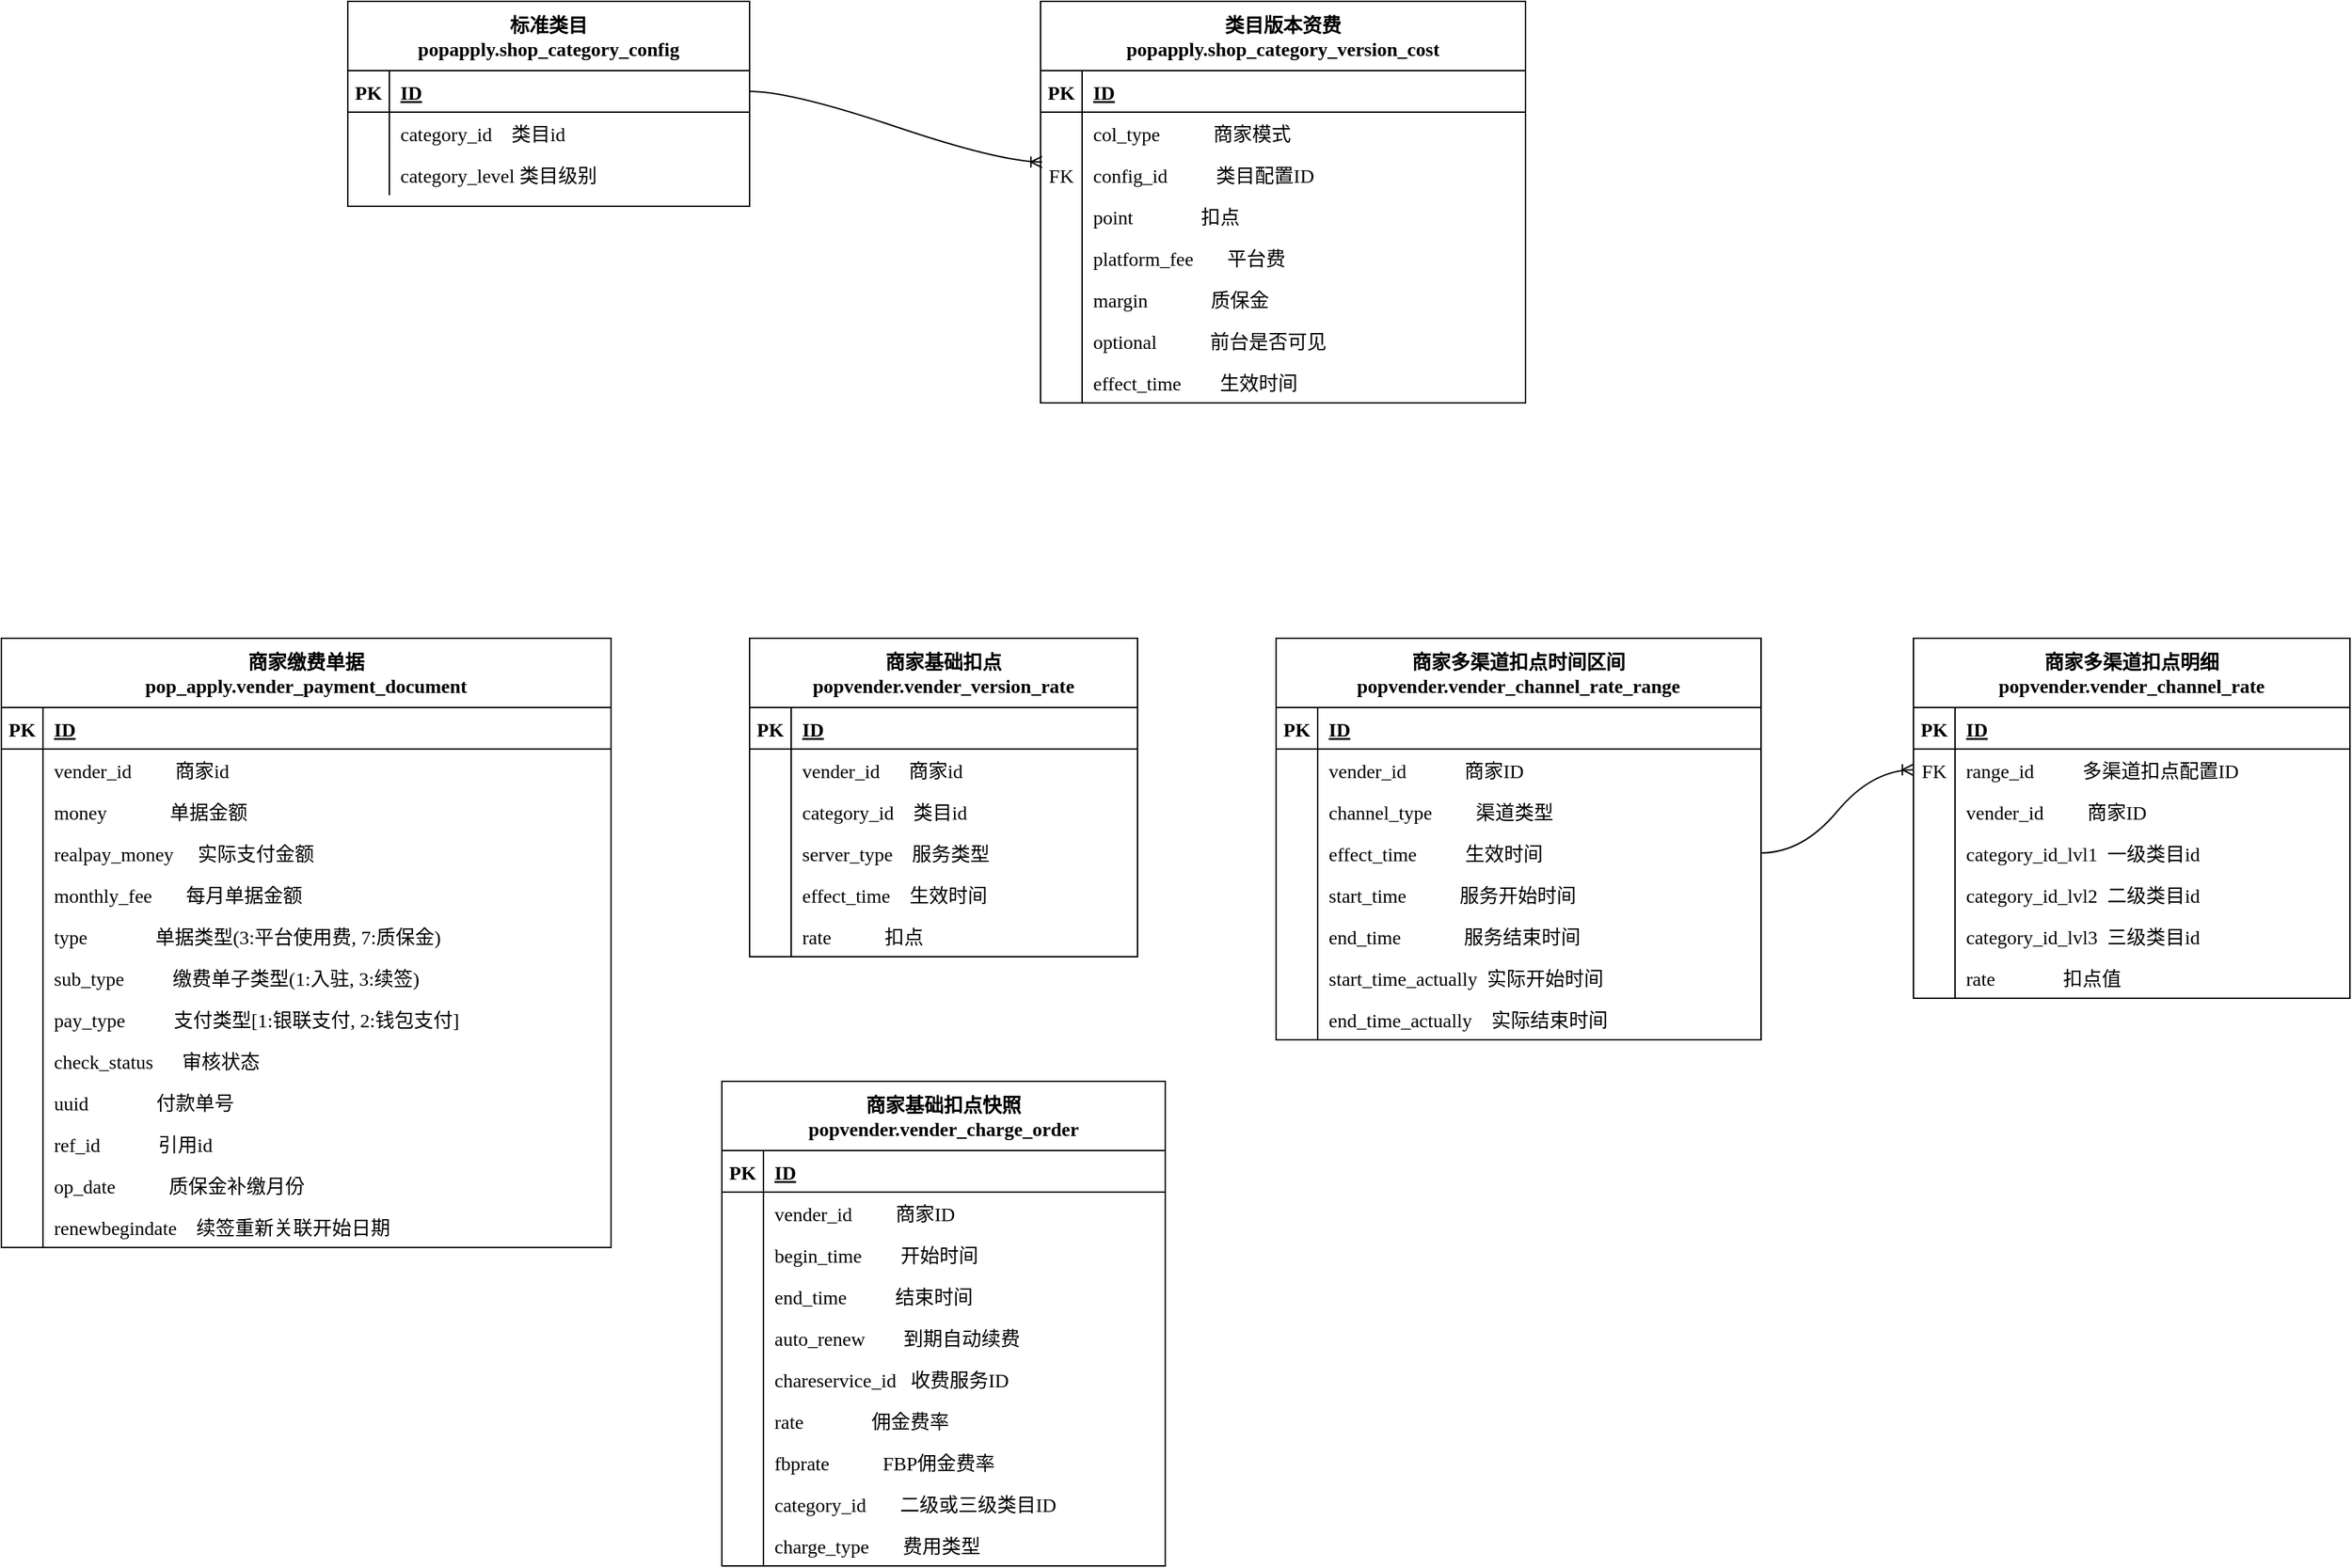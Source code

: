 <mxfile version="20.2.3" type="github">
  <diagram id="R2lEEEUBdFMjLlhIrx00" name="Page-1">
    <mxGraphModel dx="2066" dy="1161" grid="1" gridSize="10" guides="1" tooltips="1" connect="1" arrows="1" fold="1" page="1" pageScale="1" pageWidth="2400" pageHeight="2400" math="0" shadow="0" extFonts="Permanent Marker^https://fonts.googleapis.com/css?family=Permanent+Marker">
      <root>
        <mxCell id="0" />
        <mxCell id="1" parent="0" />
        <mxCell id="xyWoqgFaUoAT4aClkVea-42" value="标准类目&#xa;popapply.shop_category_config" style="shape=table;startSize=50;container=1;collapsible=1;childLayout=tableLayout;fixedRows=1;rowLines=0;fontStyle=1;align=center;resizeLast=1;fontSize=14;fontFamily=Menlo;" vertex="1" parent="1">
          <mxGeometry x="340" y="280" width="290" height="148" as="geometry" />
        </mxCell>
        <mxCell id="xyWoqgFaUoAT4aClkVea-43" value="" style="shape=tableRow;horizontal=0;startSize=0;swimlaneHead=0;swimlaneBody=0;fillColor=none;collapsible=0;dropTarget=0;points=[[0,0.5],[1,0.5]];portConstraint=eastwest;top=0;left=0;right=0;bottom=1;fontSize=14;fontFamily=Menlo;" vertex="1" parent="xyWoqgFaUoAT4aClkVea-42">
          <mxGeometry y="50" width="290" height="30" as="geometry" />
        </mxCell>
        <mxCell id="xyWoqgFaUoAT4aClkVea-44" value="PK" style="shape=partialRectangle;connectable=0;fillColor=none;top=0;left=0;bottom=0;right=0;fontStyle=1;overflow=hidden;fontSize=14;fontFamily=Menlo;" vertex="1" parent="xyWoqgFaUoAT4aClkVea-43">
          <mxGeometry width="30" height="30" as="geometry">
            <mxRectangle width="30" height="30" as="alternateBounds" />
          </mxGeometry>
        </mxCell>
        <mxCell id="xyWoqgFaUoAT4aClkVea-45" value="ID" style="shape=partialRectangle;connectable=0;fillColor=none;top=0;left=0;bottom=0;right=0;align=left;spacingLeft=6;fontStyle=5;overflow=hidden;fontSize=14;fontFamily=Menlo;" vertex="1" parent="xyWoqgFaUoAT4aClkVea-43">
          <mxGeometry x="30" width="260" height="30" as="geometry">
            <mxRectangle width="260" height="30" as="alternateBounds" />
          </mxGeometry>
        </mxCell>
        <mxCell id="xyWoqgFaUoAT4aClkVea-46" value="" style="shape=tableRow;horizontal=0;startSize=0;swimlaneHead=0;swimlaneBody=0;fillColor=none;collapsible=0;dropTarget=0;points=[[0,0.5],[1,0.5]];portConstraint=eastwest;top=0;left=0;right=0;bottom=0;fontSize=14;fontFamily=Menlo;" vertex="1" parent="xyWoqgFaUoAT4aClkVea-42">
          <mxGeometry y="80" width="290" height="30" as="geometry" />
        </mxCell>
        <mxCell id="xyWoqgFaUoAT4aClkVea-47" value="" style="shape=partialRectangle;connectable=0;fillColor=none;top=0;left=0;bottom=0;right=0;editable=1;overflow=hidden;fontSize=14;fontFamily=Menlo;" vertex="1" parent="xyWoqgFaUoAT4aClkVea-46">
          <mxGeometry width="30" height="30" as="geometry">
            <mxRectangle width="30" height="30" as="alternateBounds" />
          </mxGeometry>
        </mxCell>
        <mxCell id="xyWoqgFaUoAT4aClkVea-48" value="category_id    类目id" style="shape=partialRectangle;connectable=0;fillColor=none;top=0;left=0;bottom=0;right=0;align=left;spacingLeft=6;overflow=hidden;fontSize=14;fontFamily=Menlo;" vertex="1" parent="xyWoqgFaUoAT4aClkVea-46">
          <mxGeometry x="30" width="260" height="30" as="geometry">
            <mxRectangle width="260" height="30" as="alternateBounds" />
          </mxGeometry>
        </mxCell>
        <mxCell id="xyWoqgFaUoAT4aClkVea-49" value="" style="shape=tableRow;horizontal=0;startSize=0;swimlaneHead=0;swimlaneBody=0;fillColor=none;collapsible=0;dropTarget=0;points=[[0,0.5],[1,0.5]];portConstraint=eastwest;top=0;left=0;right=0;bottom=0;fontSize=14;fontFamily=Menlo;" vertex="1" parent="xyWoqgFaUoAT4aClkVea-42">
          <mxGeometry y="110" width="290" height="30" as="geometry" />
        </mxCell>
        <mxCell id="xyWoqgFaUoAT4aClkVea-50" value="" style="shape=partialRectangle;connectable=0;fillColor=none;top=0;left=0;bottom=0;right=0;editable=1;overflow=hidden;fontSize=14;fontFamily=Menlo;" vertex="1" parent="xyWoqgFaUoAT4aClkVea-49">
          <mxGeometry width="30" height="30" as="geometry">
            <mxRectangle width="30" height="30" as="alternateBounds" />
          </mxGeometry>
        </mxCell>
        <mxCell id="xyWoqgFaUoAT4aClkVea-51" value="category_level 类目级别" style="shape=partialRectangle;connectable=0;fillColor=none;top=0;left=0;bottom=0;right=0;align=left;spacingLeft=6;overflow=hidden;fontSize=14;fontFamily=Menlo;" vertex="1" parent="xyWoqgFaUoAT4aClkVea-49">
          <mxGeometry x="30" width="260" height="30" as="geometry">
            <mxRectangle width="260" height="30" as="alternateBounds" />
          </mxGeometry>
        </mxCell>
        <mxCell id="xyWoqgFaUoAT4aClkVea-61" value="类目版本资费&#xa;popapply.shop_category_version_cost" style="shape=table;startSize=50;container=1;collapsible=1;childLayout=tableLayout;fixedRows=1;rowLines=0;fontStyle=1;align=center;resizeLast=1;fontSize=14;fontFamily=Menlo;" vertex="1" parent="1">
          <mxGeometry x="840" y="280" width="350" height="290" as="geometry">
            <mxRectangle x="840" y="372" width="300" height="50" as="alternateBounds" />
          </mxGeometry>
        </mxCell>
        <mxCell id="xyWoqgFaUoAT4aClkVea-62" value="" style="shape=tableRow;horizontal=0;startSize=0;swimlaneHead=0;swimlaneBody=0;fillColor=none;collapsible=0;dropTarget=0;points=[[0,0.5],[1,0.5]];portConstraint=eastwest;top=0;left=0;right=0;bottom=1;fontSize=14;fontFamily=Menlo;" vertex="1" parent="xyWoqgFaUoAT4aClkVea-61">
          <mxGeometry y="50" width="350" height="30" as="geometry" />
        </mxCell>
        <mxCell id="xyWoqgFaUoAT4aClkVea-63" value="PK" style="shape=partialRectangle;connectable=0;fillColor=none;top=0;left=0;bottom=0;right=0;fontStyle=1;overflow=hidden;fontSize=14;fontFamily=Menlo;" vertex="1" parent="xyWoqgFaUoAT4aClkVea-62">
          <mxGeometry width="30" height="30" as="geometry">
            <mxRectangle width="30" height="30" as="alternateBounds" />
          </mxGeometry>
        </mxCell>
        <mxCell id="xyWoqgFaUoAT4aClkVea-64" value="ID" style="shape=partialRectangle;connectable=0;fillColor=none;top=0;left=0;bottom=0;right=0;align=left;spacingLeft=6;fontStyle=5;overflow=hidden;fontSize=14;fontFamily=Menlo;" vertex="1" parent="xyWoqgFaUoAT4aClkVea-62">
          <mxGeometry x="30" width="320" height="30" as="geometry">
            <mxRectangle width="320" height="30" as="alternateBounds" />
          </mxGeometry>
        </mxCell>
        <mxCell id="xyWoqgFaUoAT4aClkVea-65" value="" style="shape=tableRow;horizontal=0;startSize=0;swimlaneHead=0;swimlaneBody=0;fillColor=none;collapsible=0;dropTarget=0;points=[[0,0.5],[1,0.5]];portConstraint=eastwest;top=0;left=0;right=0;bottom=0;fontSize=14;fontFamily=Menlo;" vertex="1" parent="xyWoqgFaUoAT4aClkVea-61">
          <mxGeometry y="80" width="350" height="30" as="geometry" />
        </mxCell>
        <mxCell id="xyWoqgFaUoAT4aClkVea-66" value="" style="shape=partialRectangle;connectable=0;fillColor=none;top=0;left=0;bottom=0;right=0;editable=1;overflow=hidden;fontSize=14;fontFamily=Menlo;" vertex="1" parent="xyWoqgFaUoAT4aClkVea-65">
          <mxGeometry width="30" height="30" as="geometry">
            <mxRectangle width="30" height="30" as="alternateBounds" />
          </mxGeometry>
        </mxCell>
        <mxCell id="xyWoqgFaUoAT4aClkVea-67" value="col_type           商家模式" style="shape=partialRectangle;connectable=0;fillColor=none;top=0;left=0;bottom=0;right=0;align=left;spacingLeft=6;overflow=hidden;fontSize=14;fontFamily=Menlo;" vertex="1" parent="xyWoqgFaUoAT4aClkVea-65">
          <mxGeometry x="30" width="320" height="30" as="geometry">
            <mxRectangle width="320" height="30" as="alternateBounds" />
          </mxGeometry>
        </mxCell>
        <mxCell id="xyWoqgFaUoAT4aClkVea-74" value="" style="shape=tableRow;horizontal=0;startSize=0;swimlaneHead=0;swimlaneBody=0;fillColor=none;collapsible=0;dropTarget=0;points=[[0,0.5],[1,0.5]];portConstraint=eastwest;top=0;left=0;right=0;bottom=0;fontSize=14;fontFamily=Menlo;" vertex="1" parent="xyWoqgFaUoAT4aClkVea-61">
          <mxGeometry y="110" width="350" height="30" as="geometry" />
        </mxCell>
        <mxCell id="xyWoqgFaUoAT4aClkVea-75" value="FK" style="shape=partialRectangle;connectable=0;fillColor=none;top=0;left=0;bottom=0;right=0;fontStyle=0;overflow=hidden;fontSize=14;fontFamily=Menlo;" vertex="1" parent="xyWoqgFaUoAT4aClkVea-74">
          <mxGeometry width="30" height="30" as="geometry">
            <mxRectangle width="30" height="30" as="alternateBounds" />
          </mxGeometry>
        </mxCell>
        <mxCell id="xyWoqgFaUoAT4aClkVea-76" value="config_id          类目配置ID" style="shape=partialRectangle;connectable=0;fillColor=none;top=0;left=0;bottom=0;right=0;align=left;spacingLeft=6;fontStyle=0;overflow=hidden;fontSize=14;fontFamily=Menlo;" vertex="1" parent="xyWoqgFaUoAT4aClkVea-74">
          <mxGeometry x="30" width="320" height="30" as="geometry">
            <mxRectangle width="320" height="30" as="alternateBounds" />
          </mxGeometry>
        </mxCell>
        <mxCell id="xyWoqgFaUoAT4aClkVea-68" value="" style="shape=tableRow;horizontal=0;startSize=0;swimlaneHead=0;swimlaneBody=0;fillColor=none;collapsible=0;dropTarget=0;points=[[0,0.5],[1,0.5]];portConstraint=eastwest;top=0;left=0;right=0;bottom=0;fontSize=14;fontFamily=Menlo;" vertex="1" parent="xyWoqgFaUoAT4aClkVea-61">
          <mxGeometry y="140" width="350" height="30" as="geometry" />
        </mxCell>
        <mxCell id="xyWoqgFaUoAT4aClkVea-69" value="" style="shape=partialRectangle;connectable=0;fillColor=none;top=0;left=0;bottom=0;right=0;editable=1;overflow=hidden;fontSize=14;fontFamily=Menlo;" vertex="1" parent="xyWoqgFaUoAT4aClkVea-68">
          <mxGeometry width="30" height="30" as="geometry">
            <mxRectangle width="30" height="30" as="alternateBounds" />
          </mxGeometry>
        </mxCell>
        <mxCell id="xyWoqgFaUoAT4aClkVea-70" value="point              扣点" style="shape=partialRectangle;connectable=0;fillColor=none;top=0;left=0;bottom=0;right=0;align=left;spacingLeft=6;overflow=hidden;fontSize=14;fontFamily=Menlo;" vertex="1" parent="xyWoqgFaUoAT4aClkVea-68">
          <mxGeometry x="30" width="320" height="30" as="geometry">
            <mxRectangle width="320" height="30" as="alternateBounds" />
          </mxGeometry>
        </mxCell>
        <mxCell id="xyWoqgFaUoAT4aClkVea-71" value="" style="shape=tableRow;horizontal=0;startSize=0;swimlaneHead=0;swimlaneBody=0;fillColor=none;collapsible=0;dropTarget=0;points=[[0,0.5],[1,0.5]];portConstraint=eastwest;top=0;left=0;right=0;bottom=0;fontSize=14;fontFamily=Menlo;" vertex="1" parent="xyWoqgFaUoAT4aClkVea-61">
          <mxGeometry y="170" width="350" height="30" as="geometry" />
        </mxCell>
        <mxCell id="xyWoqgFaUoAT4aClkVea-72" value="" style="shape=partialRectangle;connectable=0;fillColor=none;top=0;left=0;bottom=0;right=0;editable=1;overflow=hidden;fontSize=14;fontFamily=Menlo;" vertex="1" parent="xyWoqgFaUoAT4aClkVea-71">
          <mxGeometry width="30" height="30" as="geometry">
            <mxRectangle width="30" height="30" as="alternateBounds" />
          </mxGeometry>
        </mxCell>
        <mxCell id="xyWoqgFaUoAT4aClkVea-73" value="platform_fee       平台费" style="shape=partialRectangle;connectable=0;fillColor=none;top=0;left=0;bottom=0;right=0;align=left;spacingLeft=6;overflow=hidden;fontSize=14;fontFamily=Menlo;" vertex="1" parent="xyWoqgFaUoAT4aClkVea-71">
          <mxGeometry x="30" width="320" height="30" as="geometry">
            <mxRectangle width="320" height="30" as="alternateBounds" />
          </mxGeometry>
        </mxCell>
        <mxCell id="xyWoqgFaUoAT4aClkVea-77" value="" style="shape=tableRow;horizontal=0;startSize=0;swimlaneHead=0;swimlaneBody=0;fillColor=none;collapsible=0;dropTarget=0;points=[[0,0.5],[1,0.5]];portConstraint=eastwest;top=0;left=0;right=0;bottom=0;fontSize=14;fontFamily=Menlo;" vertex="1" parent="xyWoqgFaUoAT4aClkVea-61">
          <mxGeometry y="200" width="350" height="30" as="geometry" />
        </mxCell>
        <mxCell id="xyWoqgFaUoAT4aClkVea-78" value="" style="shape=partialRectangle;connectable=0;fillColor=none;top=0;left=0;bottom=0;right=0;editable=1;overflow=hidden;fontSize=14;fontFamily=Menlo;" vertex="1" parent="xyWoqgFaUoAT4aClkVea-77">
          <mxGeometry width="30" height="30" as="geometry">
            <mxRectangle width="30" height="30" as="alternateBounds" />
          </mxGeometry>
        </mxCell>
        <mxCell id="xyWoqgFaUoAT4aClkVea-79" value="margin             质保金" style="shape=partialRectangle;connectable=0;fillColor=none;top=0;left=0;bottom=0;right=0;align=left;spacingLeft=6;overflow=hidden;fontSize=14;fontFamily=Menlo;" vertex="1" parent="xyWoqgFaUoAT4aClkVea-77">
          <mxGeometry x="30" width="320" height="30" as="geometry">
            <mxRectangle width="320" height="30" as="alternateBounds" />
          </mxGeometry>
        </mxCell>
        <mxCell id="xyWoqgFaUoAT4aClkVea-80" value="" style="shape=tableRow;horizontal=0;startSize=0;swimlaneHead=0;swimlaneBody=0;fillColor=none;collapsible=0;dropTarget=0;points=[[0,0.5],[1,0.5]];portConstraint=eastwest;top=0;left=0;right=0;bottom=0;fontSize=14;fontFamily=Menlo;" vertex="1" parent="xyWoqgFaUoAT4aClkVea-61">
          <mxGeometry y="230" width="350" height="30" as="geometry" />
        </mxCell>
        <mxCell id="xyWoqgFaUoAT4aClkVea-81" value="" style="shape=partialRectangle;connectable=0;fillColor=none;top=0;left=0;bottom=0;right=0;editable=1;overflow=hidden;fontSize=14;fontFamily=Menlo;" vertex="1" parent="xyWoqgFaUoAT4aClkVea-80">
          <mxGeometry width="30" height="30" as="geometry">
            <mxRectangle width="30" height="30" as="alternateBounds" />
          </mxGeometry>
        </mxCell>
        <mxCell id="xyWoqgFaUoAT4aClkVea-82" value="optional           前台是否可见" style="shape=partialRectangle;connectable=0;fillColor=none;top=0;left=0;bottom=0;right=0;align=left;spacingLeft=6;overflow=hidden;fontSize=14;fontFamily=Menlo;" vertex="1" parent="xyWoqgFaUoAT4aClkVea-80">
          <mxGeometry x="30" width="320" height="30" as="geometry">
            <mxRectangle width="320" height="30" as="alternateBounds" />
          </mxGeometry>
        </mxCell>
        <mxCell id="xyWoqgFaUoAT4aClkVea-83" value="" style="shape=tableRow;horizontal=0;startSize=0;swimlaneHead=0;swimlaneBody=0;fillColor=none;collapsible=0;dropTarget=0;points=[[0,0.5],[1,0.5]];portConstraint=eastwest;top=0;left=0;right=0;bottom=0;fontSize=14;fontFamily=Menlo;" vertex="1" parent="xyWoqgFaUoAT4aClkVea-61">
          <mxGeometry y="260" width="350" height="30" as="geometry" />
        </mxCell>
        <mxCell id="xyWoqgFaUoAT4aClkVea-84" value="" style="shape=partialRectangle;connectable=0;fillColor=none;top=0;left=0;bottom=0;right=0;editable=1;overflow=hidden;fontSize=14;fontFamily=Menlo;" vertex="1" parent="xyWoqgFaUoAT4aClkVea-83">
          <mxGeometry width="30" height="30" as="geometry">
            <mxRectangle width="30" height="30" as="alternateBounds" />
          </mxGeometry>
        </mxCell>
        <mxCell id="xyWoqgFaUoAT4aClkVea-85" value="effect_time        生效时间" style="shape=partialRectangle;connectable=0;fillColor=none;top=0;left=0;bottom=0;right=0;align=left;spacingLeft=6;overflow=hidden;fontSize=14;fontFamily=Menlo;" vertex="1" parent="xyWoqgFaUoAT4aClkVea-83">
          <mxGeometry x="30" width="320" height="30" as="geometry">
            <mxRectangle width="320" height="30" as="alternateBounds" />
          </mxGeometry>
        </mxCell>
        <mxCell id="xyWoqgFaUoAT4aClkVea-86" value="商家基础扣点&#xa;popvender.vender_version_rate" style="shape=table;startSize=50;container=1;collapsible=1;childLayout=tableLayout;fixedRows=1;rowLines=0;fontStyle=1;align=center;resizeLast=1;fontSize=14;fontFamily=Menlo;" vertex="1" parent="1">
          <mxGeometry x="630" y="740" width="280" height="230" as="geometry">
            <mxRectangle x="560" y="740" width="250" height="50" as="alternateBounds" />
          </mxGeometry>
        </mxCell>
        <mxCell id="xyWoqgFaUoAT4aClkVea-87" value="" style="shape=tableRow;horizontal=0;startSize=0;swimlaneHead=0;swimlaneBody=0;fillColor=none;collapsible=0;dropTarget=0;points=[[0,0.5],[1,0.5]];portConstraint=eastwest;top=0;left=0;right=0;bottom=1;fontSize=14;fontFamily=Menlo;" vertex="1" parent="xyWoqgFaUoAT4aClkVea-86">
          <mxGeometry y="50" width="280" height="30" as="geometry" />
        </mxCell>
        <mxCell id="xyWoqgFaUoAT4aClkVea-88" value="PK" style="shape=partialRectangle;connectable=0;fillColor=none;top=0;left=0;bottom=0;right=0;fontStyle=1;overflow=hidden;fontSize=14;fontFamily=Menlo;" vertex="1" parent="xyWoqgFaUoAT4aClkVea-87">
          <mxGeometry width="30" height="30" as="geometry">
            <mxRectangle width="30" height="30" as="alternateBounds" />
          </mxGeometry>
        </mxCell>
        <mxCell id="xyWoqgFaUoAT4aClkVea-89" value="ID" style="shape=partialRectangle;connectable=0;fillColor=none;top=0;left=0;bottom=0;right=0;align=left;spacingLeft=6;fontStyle=5;overflow=hidden;fontSize=14;fontFamily=Menlo;" vertex="1" parent="xyWoqgFaUoAT4aClkVea-87">
          <mxGeometry x="30" width="250" height="30" as="geometry">
            <mxRectangle width="250" height="30" as="alternateBounds" />
          </mxGeometry>
        </mxCell>
        <mxCell id="xyWoqgFaUoAT4aClkVea-90" value="" style="shape=tableRow;horizontal=0;startSize=0;swimlaneHead=0;swimlaneBody=0;fillColor=none;collapsible=0;dropTarget=0;points=[[0,0.5],[1,0.5]];portConstraint=eastwest;top=0;left=0;right=0;bottom=0;fontSize=14;fontFamily=Menlo;" vertex="1" parent="xyWoqgFaUoAT4aClkVea-86">
          <mxGeometry y="80" width="280" height="30" as="geometry" />
        </mxCell>
        <mxCell id="xyWoqgFaUoAT4aClkVea-91" value="" style="shape=partialRectangle;connectable=0;fillColor=none;top=0;left=0;bottom=0;right=0;editable=1;overflow=hidden;fontSize=14;fontFamily=Menlo;" vertex="1" parent="xyWoqgFaUoAT4aClkVea-90">
          <mxGeometry width="30" height="30" as="geometry">
            <mxRectangle width="30" height="30" as="alternateBounds" />
          </mxGeometry>
        </mxCell>
        <mxCell id="xyWoqgFaUoAT4aClkVea-92" value="vender_id      商家id" style="shape=partialRectangle;connectable=0;fillColor=none;top=0;left=0;bottom=0;right=0;align=left;spacingLeft=6;overflow=hidden;fontSize=14;fontFamily=Menlo;" vertex="1" parent="xyWoqgFaUoAT4aClkVea-90">
          <mxGeometry x="30" width="250" height="30" as="geometry">
            <mxRectangle width="250" height="30" as="alternateBounds" />
          </mxGeometry>
        </mxCell>
        <mxCell id="xyWoqgFaUoAT4aClkVea-93" value="" style="shape=tableRow;horizontal=0;startSize=0;swimlaneHead=0;swimlaneBody=0;fillColor=none;collapsible=0;dropTarget=0;points=[[0,0.5],[1,0.5]];portConstraint=eastwest;top=0;left=0;right=0;bottom=0;fontSize=14;fontFamily=Menlo;" vertex="1" parent="xyWoqgFaUoAT4aClkVea-86">
          <mxGeometry y="110" width="280" height="30" as="geometry" />
        </mxCell>
        <mxCell id="xyWoqgFaUoAT4aClkVea-94" value="" style="shape=partialRectangle;connectable=0;fillColor=none;top=0;left=0;bottom=0;right=0;editable=1;overflow=hidden;fontSize=14;fontFamily=Menlo;" vertex="1" parent="xyWoqgFaUoAT4aClkVea-93">
          <mxGeometry width="30" height="30" as="geometry">
            <mxRectangle width="30" height="30" as="alternateBounds" />
          </mxGeometry>
        </mxCell>
        <mxCell id="xyWoqgFaUoAT4aClkVea-95" value="category_id    类目id" style="shape=partialRectangle;connectable=0;fillColor=none;top=0;left=0;bottom=0;right=0;align=left;spacingLeft=6;overflow=hidden;fontSize=14;fontFamily=Menlo;" vertex="1" parent="xyWoqgFaUoAT4aClkVea-93">
          <mxGeometry x="30" width="250" height="30" as="geometry">
            <mxRectangle width="250" height="30" as="alternateBounds" />
          </mxGeometry>
        </mxCell>
        <mxCell id="xyWoqgFaUoAT4aClkVea-96" value="" style="shape=tableRow;horizontal=0;startSize=0;swimlaneHead=0;swimlaneBody=0;fillColor=none;collapsible=0;dropTarget=0;points=[[0,0.5],[1,0.5]];portConstraint=eastwest;top=0;left=0;right=0;bottom=0;fontSize=14;fontFamily=Menlo;" vertex="1" parent="xyWoqgFaUoAT4aClkVea-86">
          <mxGeometry y="140" width="280" height="30" as="geometry" />
        </mxCell>
        <mxCell id="xyWoqgFaUoAT4aClkVea-97" value="" style="shape=partialRectangle;connectable=0;fillColor=none;top=0;left=0;bottom=0;right=0;editable=1;overflow=hidden;fontSize=14;fontFamily=Menlo;" vertex="1" parent="xyWoqgFaUoAT4aClkVea-96">
          <mxGeometry width="30" height="30" as="geometry">
            <mxRectangle width="30" height="30" as="alternateBounds" />
          </mxGeometry>
        </mxCell>
        <mxCell id="xyWoqgFaUoAT4aClkVea-98" value="server_type    服务类型" style="shape=partialRectangle;connectable=0;fillColor=none;top=0;left=0;bottom=0;right=0;align=left;spacingLeft=6;overflow=hidden;fontSize=14;fontFamily=Menlo;" vertex="1" parent="xyWoqgFaUoAT4aClkVea-96">
          <mxGeometry x="30" width="250" height="30" as="geometry">
            <mxRectangle width="250" height="30" as="alternateBounds" />
          </mxGeometry>
        </mxCell>
        <mxCell id="xyWoqgFaUoAT4aClkVea-101" value="" style="shape=tableRow;horizontal=0;startSize=0;swimlaneHead=0;swimlaneBody=0;fillColor=none;collapsible=0;dropTarget=0;points=[[0,0.5],[1,0.5]];portConstraint=eastwest;top=0;left=0;right=0;bottom=0;fontSize=14;fontFamily=Menlo;" vertex="1" parent="xyWoqgFaUoAT4aClkVea-86">
          <mxGeometry y="170" width="280" height="30" as="geometry" />
        </mxCell>
        <mxCell id="xyWoqgFaUoAT4aClkVea-102" value="" style="shape=partialRectangle;connectable=0;fillColor=none;top=0;left=0;bottom=0;right=0;editable=1;overflow=hidden;fontSize=14;fontFamily=Menlo;" vertex="1" parent="xyWoqgFaUoAT4aClkVea-101">
          <mxGeometry width="30" height="30" as="geometry">
            <mxRectangle width="30" height="30" as="alternateBounds" />
          </mxGeometry>
        </mxCell>
        <mxCell id="xyWoqgFaUoAT4aClkVea-103" value="effect_time    生效时间" style="shape=partialRectangle;connectable=0;fillColor=none;top=0;left=0;bottom=0;right=0;align=left;spacingLeft=6;overflow=hidden;fontSize=14;fontFamily=Menlo;" vertex="1" parent="xyWoqgFaUoAT4aClkVea-101">
          <mxGeometry x="30" width="250" height="30" as="geometry">
            <mxRectangle width="250" height="30" as="alternateBounds" />
          </mxGeometry>
        </mxCell>
        <mxCell id="xyWoqgFaUoAT4aClkVea-104" value="" style="shape=tableRow;horizontal=0;startSize=0;swimlaneHead=0;swimlaneBody=0;fillColor=none;collapsible=0;dropTarget=0;points=[[0,0.5],[1,0.5]];portConstraint=eastwest;top=0;left=0;right=0;bottom=0;fontSize=14;fontFamily=Menlo;" vertex="1" parent="xyWoqgFaUoAT4aClkVea-86">
          <mxGeometry y="200" width="280" height="30" as="geometry" />
        </mxCell>
        <mxCell id="xyWoqgFaUoAT4aClkVea-105" value="" style="shape=partialRectangle;connectable=0;fillColor=none;top=0;left=0;bottom=0;right=0;editable=1;overflow=hidden;fontSize=14;fontFamily=Menlo;" vertex="1" parent="xyWoqgFaUoAT4aClkVea-104">
          <mxGeometry width="30" height="30" as="geometry">
            <mxRectangle width="30" height="30" as="alternateBounds" />
          </mxGeometry>
        </mxCell>
        <mxCell id="xyWoqgFaUoAT4aClkVea-106" value="rate           扣点" style="shape=partialRectangle;connectable=0;fillColor=none;top=0;left=0;bottom=0;right=0;align=left;spacingLeft=6;overflow=hidden;fontSize=14;fontFamily=Menlo;" vertex="1" parent="xyWoqgFaUoAT4aClkVea-104">
          <mxGeometry x="30" width="250" height="30" as="geometry">
            <mxRectangle width="250" height="30" as="alternateBounds" />
          </mxGeometry>
        </mxCell>
        <mxCell id="xyWoqgFaUoAT4aClkVea-107" value="商家多渠道扣点时间区间&#xa;popvender.vender_channel_rate_range" style="shape=table;startSize=50;container=1;collapsible=1;childLayout=tableLayout;fixedRows=1;rowLines=0;fontStyle=1;align=center;resizeLast=1;fontSize=14;fontFamily=Menlo;" vertex="1" parent="1">
          <mxGeometry x="1010" y="740" width="350" height="290" as="geometry">
            <mxRectangle x="1020" y="740" width="300" height="50" as="alternateBounds" />
          </mxGeometry>
        </mxCell>
        <mxCell id="xyWoqgFaUoAT4aClkVea-108" value="" style="shape=tableRow;horizontal=0;startSize=0;swimlaneHead=0;swimlaneBody=0;fillColor=none;collapsible=0;dropTarget=0;points=[[0,0.5],[1,0.5]];portConstraint=eastwest;top=0;left=0;right=0;bottom=1;fontSize=14;fontFamily=Menlo;" vertex="1" parent="xyWoqgFaUoAT4aClkVea-107">
          <mxGeometry y="50" width="350" height="30" as="geometry" />
        </mxCell>
        <mxCell id="xyWoqgFaUoAT4aClkVea-109" value="PK" style="shape=partialRectangle;connectable=0;fillColor=none;top=0;left=0;bottom=0;right=0;fontStyle=1;overflow=hidden;fontSize=14;fontFamily=Menlo;" vertex="1" parent="xyWoqgFaUoAT4aClkVea-108">
          <mxGeometry width="30" height="30" as="geometry">
            <mxRectangle width="30" height="30" as="alternateBounds" />
          </mxGeometry>
        </mxCell>
        <mxCell id="xyWoqgFaUoAT4aClkVea-110" value="ID" style="shape=partialRectangle;connectable=0;fillColor=none;top=0;left=0;bottom=0;right=0;align=left;spacingLeft=6;fontStyle=5;overflow=hidden;fontSize=14;fontFamily=Menlo;" vertex="1" parent="xyWoqgFaUoAT4aClkVea-108">
          <mxGeometry x="30" width="320" height="30" as="geometry">
            <mxRectangle width="320" height="30" as="alternateBounds" />
          </mxGeometry>
        </mxCell>
        <mxCell id="xyWoqgFaUoAT4aClkVea-111" value="" style="shape=tableRow;horizontal=0;startSize=0;swimlaneHead=0;swimlaneBody=0;fillColor=none;collapsible=0;dropTarget=0;points=[[0,0.5],[1,0.5]];portConstraint=eastwest;top=0;left=0;right=0;bottom=0;fontSize=14;fontFamily=Menlo;" vertex="1" parent="xyWoqgFaUoAT4aClkVea-107">
          <mxGeometry y="80" width="350" height="30" as="geometry" />
        </mxCell>
        <mxCell id="xyWoqgFaUoAT4aClkVea-112" value="" style="shape=partialRectangle;connectable=0;fillColor=none;top=0;left=0;bottom=0;right=0;editable=1;overflow=hidden;fontSize=14;fontFamily=Menlo;" vertex="1" parent="xyWoqgFaUoAT4aClkVea-111">
          <mxGeometry width="30" height="30" as="geometry">
            <mxRectangle width="30" height="30" as="alternateBounds" />
          </mxGeometry>
        </mxCell>
        <mxCell id="xyWoqgFaUoAT4aClkVea-113" value="vender_id            商家ID" style="shape=partialRectangle;connectable=0;fillColor=none;top=0;left=0;bottom=0;right=0;align=left;spacingLeft=6;overflow=hidden;fontSize=14;fontFamily=Menlo;" vertex="1" parent="xyWoqgFaUoAT4aClkVea-111">
          <mxGeometry x="30" width="320" height="30" as="geometry">
            <mxRectangle width="320" height="30" as="alternateBounds" />
          </mxGeometry>
        </mxCell>
        <mxCell id="xyWoqgFaUoAT4aClkVea-114" value="" style="shape=tableRow;horizontal=0;startSize=0;swimlaneHead=0;swimlaneBody=0;fillColor=none;collapsible=0;dropTarget=0;points=[[0,0.5],[1,0.5]];portConstraint=eastwest;top=0;left=0;right=0;bottom=0;fontSize=14;fontFamily=Menlo;" vertex="1" parent="xyWoqgFaUoAT4aClkVea-107">
          <mxGeometry y="110" width="350" height="30" as="geometry" />
        </mxCell>
        <mxCell id="xyWoqgFaUoAT4aClkVea-115" value="" style="shape=partialRectangle;connectable=0;fillColor=none;top=0;left=0;bottom=0;right=0;editable=1;overflow=hidden;fontSize=14;fontFamily=Menlo;" vertex="1" parent="xyWoqgFaUoAT4aClkVea-114">
          <mxGeometry width="30" height="30" as="geometry">
            <mxRectangle width="30" height="30" as="alternateBounds" />
          </mxGeometry>
        </mxCell>
        <mxCell id="xyWoqgFaUoAT4aClkVea-116" value="channel_type         渠道类型" style="shape=partialRectangle;connectable=0;fillColor=none;top=0;left=0;bottom=0;right=0;align=left;spacingLeft=6;overflow=hidden;fontSize=14;fontFamily=Menlo;" vertex="1" parent="xyWoqgFaUoAT4aClkVea-114">
          <mxGeometry x="30" width="320" height="30" as="geometry">
            <mxRectangle width="320" height="30" as="alternateBounds" />
          </mxGeometry>
        </mxCell>
        <mxCell id="xyWoqgFaUoAT4aClkVea-117" value="" style="shape=tableRow;horizontal=0;startSize=0;swimlaneHead=0;swimlaneBody=0;fillColor=none;collapsible=0;dropTarget=0;points=[[0,0.5],[1,0.5]];portConstraint=eastwest;top=0;left=0;right=0;bottom=0;fontSize=14;fontFamily=Menlo;" vertex="1" parent="xyWoqgFaUoAT4aClkVea-107">
          <mxGeometry y="140" width="350" height="30" as="geometry" />
        </mxCell>
        <mxCell id="xyWoqgFaUoAT4aClkVea-118" value="" style="shape=partialRectangle;connectable=0;fillColor=none;top=0;left=0;bottom=0;right=0;editable=1;overflow=hidden;fontSize=14;fontFamily=Menlo;" vertex="1" parent="xyWoqgFaUoAT4aClkVea-117">
          <mxGeometry width="30" height="30" as="geometry">
            <mxRectangle width="30" height="30" as="alternateBounds" />
          </mxGeometry>
        </mxCell>
        <mxCell id="xyWoqgFaUoAT4aClkVea-119" value="effect_time          生效时间" style="shape=partialRectangle;connectable=0;fillColor=none;top=0;left=0;bottom=0;right=0;align=left;spacingLeft=6;overflow=hidden;fontSize=14;fontFamily=Menlo;" vertex="1" parent="xyWoqgFaUoAT4aClkVea-117">
          <mxGeometry x="30" width="320" height="30" as="geometry">
            <mxRectangle width="320" height="30" as="alternateBounds" />
          </mxGeometry>
        </mxCell>
        <mxCell id="xyWoqgFaUoAT4aClkVea-120" value="" style="shape=tableRow;horizontal=0;startSize=0;swimlaneHead=0;swimlaneBody=0;fillColor=none;collapsible=0;dropTarget=0;points=[[0,0.5],[1,0.5]];portConstraint=eastwest;top=0;left=0;right=0;bottom=0;fontSize=14;fontFamily=Menlo;" vertex="1" parent="xyWoqgFaUoAT4aClkVea-107">
          <mxGeometry y="170" width="350" height="30" as="geometry" />
        </mxCell>
        <mxCell id="xyWoqgFaUoAT4aClkVea-121" value="" style="shape=partialRectangle;connectable=0;fillColor=none;top=0;left=0;bottom=0;right=0;editable=1;overflow=hidden;fontSize=14;fontFamily=Menlo;" vertex="1" parent="xyWoqgFaUoAT4aClkVea-120">
          <mxGeometry width="30" height="30" as="geometry">
            <mxRectangle width="30" height="30" as="alternateBounds" />
          </mxGeometry>
        </mxCell>
        <mxCell id="xyWoqgFaUoAT4aClkVea-122" value="start_time           服务开始时间" style="shape=partialRectangle;connectable=0;fillColor=none;top=0;left=0;bottom=0;right=0;align=left;spacingLeft=6;overflow=hidden;fontSize=14;fontFamily=Menlo;" vertex="1" parent="xyWoqgFaUoAT4aClkVea-120">
          <mxGeometry x="30" width="320" height="30" as="geometry">
            <mxRectangle width="320" height="30" as="alternateBounds" />
          </mxGeometry>
        </mxCell>
        <mxCell id="xyWoqgFaUoAT4aClkVea-123" value="" style="shape=tableRow;horizontal=0;startSize=0;swimlaneHead=0;swimlaneBody=0;fillColor=none;collapsible=0;dropTarget=0;points=[[0,0.5],[1,0.5]];portConstraint=eastwest;top=0;left=0;right=0;bottom=0;fontSize=14;fontFamily=Menlo;" vertex="1" parent="xyWoqgFaUoAT4aClkVea-107">
          <mxGeometry y="200" width="350" height="30" as="geometry" />
        </mxCell>
        <mxCell id="xyWoqgFaUoAT4aClkVea-124" value="" style="shape=partialRectangle;connectable=0;fillColor=none;top=0;left=0;bottom=0;right=0;editable=1;overflow=hidden;fontSize=14;fontFamily=Menlo;" vertex="1" parent="xyWoqgFaUoAT4aClkVea-123">
          <mxGeometry width="30" height="30" as="geometry">
            <mxRectangle width="30" height="30" as="alternateBounds" />
          </mxGeometry>
        </mxCell>
        <mxCell id="xyWoqgFaUoAT4aClkVea-125" value="end_time             服务结束时间" style="shape=partialRectangle;connectable=0;fillColor=none;top=0;left=0;bottom=0;right=0;align=left;spacingLeft=6;overflow=hidden;fontSize=14;fontFamily=Menlo;" vertex="1" parent="xyWoqgFaUoAT4aClkVea-123">
          <mxGeometry x="30" width="320" height="30" as="geometry">
            <mxRectangle width="320" height="30" as="alternateBounds" />
          </mxGeometry>
        </mxCell>
        <mxCell id="xyWoqgFaUoAT4aClkVea-126" value="" style="shape=tableRow;horizontal=0;startSize=0;swimlaneHead=0;swimlaneBody=0;fillColor=none;collapsible=0;dropTarget=0;points=[[0,0.5],[1,0.5]];portConstraint=eastwest;top=0;left=0;right=0;bottom=0;fontSize=14;fontFamily=Menlo;" vertex="1" parent="xyWoqgFaUoAT4aClkVea-107">
          <mxGeometry y="230" width="350" height="30" as="geometry" />
        </mxCell>
        <mxCell id="xyWoqgFaUoAT4aClkVea-127" value="" style="shape=partialRectangle;connectable=0;fillColor=none;top=0;left=0;bottom=0;right=0;editable=1;overflow=hidden;fontSize=14;fontFamily=Menlo;" vertex="1" parent="xyWoqgFaUoAT4aClkVea-126">
          <mxGeometry width="30" height="30" as="geometry">
            <mxRectangle width="30" height="30" as="alternateBounds" />
          </mxGeometry>
        </mxCell>
        <mxCell id="xyWoqgFaUoAT4aClkVea-128" value="start_time_actually  实际开始时间" style="shape=partialRectangle;connectable=0;fillColor=none;top=0;left=0;bottom=0;right=0;align=left;spacingLeft=6;overflow=hidden;fontSize=14;fontFamily=Menlo;" vertex="1" parent="xyWoqgFaUoAT4aClkVea-126">
          <mxGeometry x="30" width="320" height="30" as="geometry">
            <mxRectangle width="320" height="30" as="alternateBounds" />
          </mxGeometry>
        </mxCell>
        <mxCell id="xyWoqgFaUoAT4aClkVea-129" value="" style="shape=tableRow;horizontal=0;startSize=0;swimlaneHead=0;swimlaneBody=0;fillColor=none;collapsible=0;dropTarget=0;points=[[0,0.5],[1,0.5]];portConstraint=eastwest;top=0;left=0;right=0;bottom=0;fontSize=14;fontFamily=Menlo;" vertex="1" parent="xyWoqgFaUoAT4aClkVea-107">
          <mxGeometry y="260" width="350" height="30" as="geometry" />
        </mxCell>
        <mxCell id="xyWoqgFaUoAT4aClkVea-130" value="" style="shape=partialRectangle;connectable=0;fillColor=none;top=0;left=0;bottom=0;right=0;editable=1;overflow=hidden;fontSize=14;fontFamily=Menlo;" vertex="1" parent="xyWoqgFaUoAT4aClkVea-129">
          <mxGeometry width="30" height="30" as="geometry">
            <mxRectangle width="30" height="30" as="alternateBounds" />
          </mxGeometry>
        </mxCell>
        <mxCell id="xyWoqgFaUoAT4aClkVea-131" value="end_time_actually    实际结束时间" style="shape=partialRectangle;connectable=0;fillColor=none;top=0;left=0;bottom=0;right=0;align=left;spacingLeft=6;overflow=hidden;fontSize=14;fontFamily=Menlo;" vertex="1" parent="xyWoqgFaUoAT4aClkVea-129">
          <mxGeometry x="30" width="320" height="30" as="geometry">
            <mxRectangle width="320" height="30" as="alternateBounds" />
          </mxGeometry>
        </mxCell>
        <mxCell id="xyWoqgFaUoAT4aClkVea-132" value="商家多渠道扣点明细&#xa;popvender.vender_channel_rate" style="shape=table;startSize=50;container=1;collapsible=1;childLayout=tableLayout;fixedRows=1;rowLines=0;fontStyle=1;align=center;resizeLast=1;fontSize=14;fontFamily=Menlo;" vertex="1" parent="1">
          <mxGeometry x="1470" y="740" width="315" height="260" as="geometry">
            <mxRectangle x="1430" y="740" width="260" height="50" as="alternateBounds" />
          </mxGeometry>
        </mxCell>
        <mxCell id="xyWoqgFaUoAT4aClkVea-133" value="" style="shape=tableRow;horizontal=0;startSize=0;swimlaneHead=0;swimlaneBody=0;fillColor=none;collapsible=0;dropTarget=0;points=[[0,0.5],[1,0.5]];portConstraint=eastwest;top=0;left=0;right=0;bottom=1;fontSize=14;fontFamily=Menlo;" vertex="1" parent="xyWoqgFaUoAT4aClkVea-132">
          <mxGeometry y="50" width="315" height="30" as="geometry" />
        </mxCell>
        <mxCell id="xyWoqgFaUoAT4aClkVea-134" value="PK" style="shape=partialRectangle;connectable=0;fillColor=none;top=0;left=0;bottom=0;right=0;fontStyle=1;overflow=hidden;fontSize=14;fontFamily=Menlo;" vertex="1" parent="xyWoqgFaUoAT4aClkVea-133">
          <mxGeometry width="30" height="30" as="geometry">
            <mxRectangle width="30" height="30" as="alternateBounds" />
          </mxGeometry>
        </mxCell>
        <mxCell id="xyWoqgFaUoAT4aClkVea-135" value="ID" style="shape=partialRectangle;connectable=0;fillColor=none;top=0;left=0;bottom=0;right=0;align=left;spacingLeft=6;fontStyle=5;overflow=hidden;fontSize=14;fontFamily=Menlo;" vertex="1" parent="xyWoqgFaUoAT4aClkVea-133">
          <mxGeometry x="30" width="285" height="30" as="geometry">
            <mxRectangle width="285" height="30" as="alternateBounds" />
          </mxGeometry>
        </mxCell>
        <mxCell id="xyWoqgFaUoAT4aClkVea-156" value="" style="shape=tableRow;horizontal=0;startSize=0;swimlaneHead=0;swimlaneBody=0;fillColor=none;collapsible=0;dropTarget=0;points=[[0,0.5],[1,0.5]];portConstraint=eastwest;top=0;left=0;right=0;bottom=0;fontFamily=Menlo;fontSize=14;" vertex="1" parent="xyWoqgFaUoAT4aClkVea-132">
          <mxGeometry y="80" width="315" height="30" as="geometry" />
        </mxCell>
        <mxCell id="xyWoqgFaUoAT4aClkVea-157" value="FK" style="shape=partialRectangle;connectable=0;fillColor=none;top=0;left=0;bottom=0;right=0;fontStyle=0;overflow=hidden;fontFamily=Menlo;fontSize=14;" vertex="1" parent="xyWoqgFaUoAT4aClkVea-156">
          <mxGeometry width="30" height="30" as="geometry">
            <mxRectangle width="30" height="30" as="alternateBounds" />
          </mxGeometry>
        </mxCell>
        <mxCell id="xyWoqgFaUoAT4aClkVea-158" value="range_id          多渠道扣点配置ID" style="shape=partialRectangle;connectable=0;fillColor=none;top=0;left=0;bottom=0;right=0;align=left;spacingLeft=6;fontStyle=0;overflow=hidden;fontFamily=Menlo;fontSize=14;" vertex="1" parent="xyWoqgFaUoAT4aClkVea-156">
          <mxGeometry x="30" width="285" height="30" as="geometry">
            <mxRectangle width="285" height="30" as="alternateBounds" />
          </mxGeometry>
        </mxCell>
        <mxCell id="xyWoqgFaUoAT4aClkVea-139" value="" style="shape=tableRow;horizontal=0;startSize=0;swimlaneHead=0;swimlaneBody=0;fillColor=none;collapsible=0;dropTarget=0;points=[[0,0.5],[1,0.5]];portConstraint=eastwest;top=0;left=0;right=0;bottom=0;fontSize=14;fontFamily=Menlo;" vertex="1" parent="xyWoqgFaUoAT4aClkVea-132">
          <mxGeometry y="110" width="315" height="30" as="geometry" />
        </mxCell>
        <mxCell id="xyWoqgFaUoAT4aClkVea-140" value="" style="shape=partialRectangle;connectable=0;fillColor=none;top=0;left=0;bottom=0;right=0;editable=1;overflow=hidden;fontSize=14;fontFamily=Menlo;" vertex="1" parent="xyWoqgFaUoAT4aClkVea-139">
          <mxGeometry width="30" height="30" as="geometry">
            <mxRectangle width="30" height="30" as="alternateBounds" />
          </mxGeometry>
        </mxCell>
        <mxCell id="xyWoqgFaUoAT4aClkVea-141" value="vender_id         商家ID" style="shape=partialRectangle;connectable=0;fillColor=none;top=0;left=0;bottom=0;right=0;align=left;spacingLeft=6;overflow=hidden;fontSize=14;fontFamily=Menlo;" vertex="1" parent="xyWoqgFaUoAT4aClkVea-139">
          <mxGeometry x="30" width="285" height="30" as="geometry">
            <mxRectangle width="285" height="30" as="alternateBounds" />
          </mxGeometry>
        </mxCell>
        <mxCell id="xyWoqgFaUoAT4aClkVea-142" value="" style="shape=tableRow;horizontal=0;startSize=0;swimlaneHead=0;swimlaneBody=0;fillColor=none;collapsible=0;dropTarget=0;points=[[0,0.5],[1,0.5]];portConstraint=eastwest;top=0;left=0;right=0;bottom=0;fontSize=14;fontFamily=Menlo;" vertex="1" parent="xyWoqgFaUoAT4aClkVea-132">
          <mxGeometry y="140" width="315" height="30" as="geometry" />
        </mxCell>
        <mxCell id="xyWoqgFaUoAT4aClkVea-143" value="" style="shape=partialRectangle;connectable=0;fillColor=none;top=0;left=0;bottom=0;right=0;editable=1;overflow=hidden;fontSize=14;fontFamily=Menlo;" vertex="1" parent="xyWoqgFaUoAT4aClkVea-142">
          <mxGeometry width="30" height="30" as="geometry">
            <mxRectangle width="30" height="30" as="alternateBounds" />
          </mxGeometry>
        </mxCell>
        <mxCell id="xyWoqgFaUoAT4aClkVea-144" value="category_id_lvl1  一级类目id" style="shape=partialRectangle;connectable=0;fillColor=none;top=0;left=0;bottom=0;right=0;align=left;spacingLeft=6;overflow=hidden;fontSize=14;fontFamily=Menlo;" vertex="1" parent="xyWoqgFaUoAT4aClkVea-142">
          <mxGeometry x="30" width="285" height="30" as="geometry">
            <mxRectangle width="285" height="30" as="alternateBounds" />
          </mxGeometry>
        </mxCell>
        <mxCell id="xyWoqgFaUoAT4aClkVea-145" value="" style="shape=tableRow;horizontal=0;startSize=0;swimlaneHead=0;swimlaneBody=0;fillColor=none;collapsible=0;dropTarget=0;points=[[0,0.5],[1,0.5]];portConstraint=eastwest;top=0;left=0;right=0;bottom=0;fontFamily=Menlo;fontSize=14;" vertex="1" parent="xyWoqgFaUoAT4aClkVea-132">
          <mxGeometry y="170" width="315" height="30" as="geometry" />
        </mxCell>
        <mxCell id="xyWoqgFaUoAT4aClkVea-146" value="" style="shape=partialRectangle;connectable=0;fillColor=none;top=0;left=0;bottom=0;right=0;editable=1;overflow=hidden;fontFamily=Menlo;fontSize=14;" vertex="1" parent="xyWoqgFaUoAT4aClkVea-145">
          <mxGeometry width="30" height="30" as="geometry">
            <mxRectangle width="30" height="30" as="alternateBounds" />
          </mxGeometry>
        </mxCell>
        <mxCell id="xyWoqgFaUoAT4aClkVea-147" value="category_id_lvl2  二级类目id  " style="shape=partialRectangle;connectable=0;fillColor=none;top=0;left=0;bottom=0;right=0;align=left;spacingLeft=6;overflow=hidden;fontFamily=Menlo;fontSize=14;" vertex="1" parent="xyWoqgFaUoAT4aClkVea-145">
          <mxGeometry x="30" width="285" height="30" as="geometry">
            <mxRectangle width="285" height="30" as="alternateBounds" />
          </mxGeometry>
        </mxCell>
        <mxCell id="xyWoqgFaUoAT4aClkVea-148" value="" style="shape=tableRow;horizontal=0;startSize=0;swimlaneHead=0;swimlaneBody=0;fillColor=none;collapsible=0;dropTarget=0;points=[[0,0.5],[1,0.5]];portConstraint=eastwest;top=0;left=0;right=0;bottom=0;fontFamily=Menlo;fontSize=14;" vertex="1" parent="xyWoqgFaUoAT4aClkVea-132">
          <mxGeometry y="200" width="315" height="30" as="geometry" />
        </mxCell>
        <mxCell id="xyWoqgFaUoAT4aClkVea-149" value="" style="shape=partialRectangle;connectable=0;fillColor=none;top=0;left=0;bottom=0;right=0;editable=1;overflow=hidden;fontFamily=Menlo;fontSize=14;" vertex="1" parent="xyWoqgFaUoAT4aClkVea-148">
          <mxGeometry width="30" height="30" as="geometry">
            <mxRectangle width="30" height="30" as="alternateBounds" />
          </mxGeometry>
        </mxCell>
        <mxCell id="xyWoqgFaUoAT4aClkVea-150" value="category_id_lvl3  三级类目id" style="shape=partialRectangle;connectable=0;fillColor=none;top=0;left=0;bottom=0;right=0;align=left;spacingLeft=6;overflow=hidden;fontFamily=Menlo;fontSize=14;" vertex="1" parent="xyWoqgFaUoAT4aClkVea-148">
          <mxGeometry x="30" width="285" height="30" as="geometry">
            <mxRectangle width="285" height="30" as="alternateBounds" />
          </mxGeometry>
        </mxCell>
        <mxCell id="xyWoqgFaUoAT4aClkVea-151" value="" style="shape=tableRow;horizontal=0;startSize=0;swimlaneHead=0;swimlaneBody=0;fillColor=none;collapsible=0;dropTarget=0;points=[[0,0.5],[1,0.5]];portConstraint=eastwest;top=0;left=0;right=0;bottom=0;fontFamily=Menlo;fontSize=14;" vertex="1" parent="xyWoqgFaUoAT4aClkVea-132">
          <mxGeometry y="230" width="315" height="30" as="geometry" />
        </mxCell>
        <mxCell id="xyWoqgFaUoAT4aClkVea-152" value="" style="shape=partialRectangle;connectable=0;fillColor=none;top=0;left=0;bottom=0;right=0;editable=1;overflow=hidden;fontFamily=Menlo;fontSize=14;" vertex="1" parent="xyWoqgFaUoAT4aClkVea-151">
          <mxGeometry width="30" height="30" as="geometry">
            <mxRectangle width="30" height="30" as="alternateBounds" />
          </mxGeometry>
        </mxCell>
        <mxCell id="xyWoqgFaUoAT4aClkVea-153" value="rate              扣点值" style="shape=partialRectangle;connectable=0;fillColor=none;top=0;left=0;bottom=0;right=0;align=left;spacingLeft=6;overflow=hidden;fontFamily=Menlo;fontSize=14;" vertex="1" parent="xyWoqgFaUoAT4aClkVea-151">
          <mxGeometry x="30" width="285" height="30" as="geometry">
            <mxRectangle width="285" height="30" as="alternateBounds" />
          </mxGeometry>
        </mxCell>
        <mxCell id="xyWoqgFaUoAT4aClkVea-154" value="" style="edgeStyle=entityRelationEdgeStyle;fontSize=12;html=1;endArrow=ERoneToMany;fontFamily=Menlo;curved=1;" edge="1" parent="1" source="xyWoqgFaUoAT4aClkVea-117" target="xyWoqgFaUoAT4aClkVea-156">
          <mxGeometry width="100" height="100" relative="1" as="geometry">
            <mxPoint x="375" y="115" as="sourcePoint" />
            <mxPoint x="1456.421" y="1575" as="targetPoint" />
          </mxGeometry>
        </mxCell>
        <mxCell id="xyWoqgFaUoAT4aClkVea-155" value="" style="edgeStyle=entityRelationEdgeStyle;fontSize=12;html=1;endArrow=ERoneToMany;fontFamily=Menlo;exitX=1;exitY=0.5;exitDx=0;exitDy=0;entryX=0.003;entryY=0.2;entryDx=0;entryDy=0;entryPerimeter=0;curved=1;" edge="1" parent="1" source="xyWoqgFaUoAT4aClkVea-43" target="xyWoqgFaUoAT4aClkVea-74">
          <mxGeometry width="100" height="100" relative="1" as="geometry">
            <mxPoint x="240" y="590" as="sourcePoint" />
            <mxPoint x="340" y="490" as="targetPoint" />
          </mxGeometry>
        </mxCell>
        <mxCell id="xyWoqgFaUoAT4aClkVea-159" value="商家缴费单据&#xa;pop_apply.vender_payment_document" style="shape=table;startSize=50;container=1;collapsible=1;childLayout=tableLayout;fixedRows=1;rowLines=0;fontStyle=1;align=center;resizeLast=1;fontFamily=Menlo;fontSize=14;" vertex="1" parent="1">
          <mxGeometry x="90" y="740" width="440" height="440" as="geometry" />
        </mxCell>
        <mxCell id="xyWoqgFaUoAT4aClkVea-160" value="" style="shape=tableRow;horizontal=0;startSize=0;swimlaneHead=0;swimlaneBody=0;fillColor=none;collapsible=0;dropTarget=0;points=[[0,0.5],[1,0.5]];portConstraint=eastwest;top=0;left=0;right=0;bottom=1;fontFamily=Menlo;fontSize=14;" vertex="1" parent="xyWoqgFaUoAT4aClkVea-159">
          <mxGeometry y="50" width="440" height="30" as="geometry" />
        </mxCell>
        <mxCell id="xyWoqgFaUoAT4aClkVea-161" value="PK" style="shape=partialRectangle;connectable=0;fillColor=none;top=0;left=0;bottom=0;right=0;fontStyle=1;overflow=hidden;fontFamily=Menlo;fontSize=14;" vertex="1" parent="xyWoqgFaUoAT4aClkVea-160">
          <mxGeometry width="30" height="30" as="geometry">
            <mxRectangle width="30" height="30" as="alternateBounds" />
          </mxGeometry>
        </mxCell>
        <mxCell id="xyWoqgFaUoAT4aClkVea-162" value="ID" style="shape=partialRectangle;connectable=0;fillColor=none;top=0;left=0;bottom=0;right=0;align=left;spacingLeft=6;fontStyle=5;overflow=hidden;fontFamily=Menlo;fontSize=14;" vertex="1" parent="xyWoqgFaUoAT4aClkVea-160">
          <mxGeometry x="30" width="410" height="30" as="geometry">
            <mxRectangle width="410" height="30" as="alternateBounds" />
          </mxGeometry>
        </mxCell>
        <mxCell id="xyWoqgFaUoAT4aClkVea-163" value="" style="shape=tableRow;horizontal=0;startSize=0;swimlaneHead=0;swimlaneBody=0;fillColor=none;collapsible=0;dropTarget=0;points=[[0,0.5],[1,0.5]];portConstraint=eastwest;top=0;left=0;right=0;bottom=0;fontFamily=Menlo;fontSize=14;" vertex="1" parent="xyWoqgFaUoAT4aClkVea-159">
          <mxGeometry y="80" width="440" height="30" as="geometry" />
        </mxCell>
        <mxCell id="xyWoqgFaUoAT4aClkVea-164" value="" style="shape=partialRectangle;connectable=0;fillColor=none;top=0;left=0;bottom=0;right=0;editable=1;overflow=hidden;fontFamily=Menlo;fontSize=14;" vertex="1" parent="xyWoqgFaUoAT4aClkVea-163">
          <mxGeometry width="30" height="30" as="geometry">
            <mxRectangle width="30" height="30" as="alternateBounds" />
          </mxGeometry>
        </mxCell>
        <mxCell id="xyWoqgFaUoAT4aClkVea-165" value="vender_id         商家id" style="shape=partialRectangle;connectable=0;fillColor=none;top=0;left=0;bottom=0;right=0;align=left;spacingLeft=6;overflow=hidden;fontFamily=Menlo;fontSize=14;" vertex="1" parent="xyWoqgFaUoAT4aClkVea-163">
          <mxGeometry x="30" width="410" height="30" as="geometry">
            <mxRectangle width="410" height="30" as="alternateBounds" />
          </mxGeometry>
        </mxCell>
        <mxCell id="xyWoqgFaUoAT4aClkVea-166" value="" style="shape=tableRow;horizontal=0;startSize=0;swimlaneHead=0;swimlaneBody=0;fillColor=none;collapsible=0;dropTarget=0;points=[[0,0.5],[1,0.5]];portConstraint=eastwest;top=0;left=0;right=0;bottom=0;fontFamily=Menlo;fontSize=14;" vertex="1" parent="xyWoqgFaUoAT4aClkVea-159">
          <mxGeometry y="110" width="440" height="30" as="geometry" />
        </mxCell>
        <mxCell id="xyWoqgFaUoAT4aClkVea-167" value="" style="shape=partialRectangle;connectable=0;fillColor=none;top=0;left=0;bottom=0;right=0;editable=1;overflow=hidden;fontFamily=Menlo;fontSize=14;" vertex="1" parent="xyWoqgFaUoAT4aClkVea-166">
          <mxGeometry width="30" height="30" as="geometry">
            <mxRectangle width="30" height="30" as="alternateBounds" />
          </mxGeometry>
        </mxCell>
        <mxCell id="xyWoqgFaUoAT4aClkVea-168" value="money             单据金额" style="shape=partialRectangle;connectable=0;fillColor=none;top=0;left=0;bottom=0;right=0;align=left;spacingLeft=6;overflow=hidden;fontFamily=Menlo;fontSize=14;" vertex="1" parent="xyWoqgFaUoAT4aClkVea-166">
          <mxGeometry x="30" width="410" height="30" as="geometry">
            <mxRectangle width="410" height="30" as="alternateBounds" />
          </mxGeometry>
        </mxCell>
        <mxCell id="xyWoqgFaUoAT4aClkVea-169" value="" style="shape=tableRow;horizontal=0;startSize=0;swimlaneHead=0;swimlaneBody=0;fillColor=none;collapsible=0;dropTarget=0;points=[[0,0.5],[1,0.5]];portConstraint=eastwest;top=0;left=0;right=0;bottom=0;fontFamily=Menlo;fontSize=14;" vertex="1" parent="xyWoqgFaUoAT4aClkVea-159">
          <mxGeometry y="140" width="440" height="30" as="geometry" />
        </mxCell>
        <mxCell id="xyWoqgFaUoAT4aClkVea-170" value="" style="shape=partialRectangle;connectable=0;fillColor=none;top=0;left=0;bottom=0;right=0;editable=1;overflow=hidden;fontFamily=Menlo;fontSize=14;" vertex="1" parent="xyWoqgFaUoAT4aClkVea-169">
          <mxGeometry width="30" height="30" as="geometry">
            <mxRectangle width="30" height="30" as="alternateBounds" />
          </mxGeometry>
        </mxCell>
        <mxCell id="xyWoqgFaUoAT4aClkVea-171" value="realpay_money     实际支付金额" style="shape=partialRectangle;connectable=0;fillColor=none;top=0;left=0;bottom=0;right=0;align=left;spacingLeft=6;overflow=hidden;fontFamily=Menlo;fontSize=14;" vertex="1" parent="xyWoqgFaUoAT4aClkVea-169">
          <mxGeometry x="30" width="410" height="30" as="geometry">
            <mxRectangle width="410" height="30" as="alternateBounds" />
          </mxGeometry>
        </mxCell>
        <mxCell id="xyWoqgFaUoAT4aClkVea-172" value="" style="shape=tableRow;horizontal=0;startSize=0;swimlaneHead=0;swimlaneBody=0;fillColor=none;collapsible=0;dropTarget=0;points=[[0,0.5],[1,0.5]];portConstraint=eastwest;top=0;left=0;right=0;bottom=0;fontFamily=Menlo;fontSize=14;" vertex="1" parent="xyWoqgFaUoAT4aClkVea-159">
          <mxGeometry y="170" width="440" height="30" as="geometry" />
        </mxCell>
        <mxCell id="xyWoqgFaUoAT4aClkVea-173" value="" style="shape=partialRectangle;connectable=0;fillColor=none;top=0;left=0;bottom=0;right=0;editable=1;overflow=hidden;fontFamily=Menlo;fontSize=14;" vertex="1" parent="xyWoqgFaUoAT4aClkVea-172">
          <mxGeometry width="30" height="30" as="geometry">
            <mxRectangle width="30" height="30" as="alternateBounds" />
          </mxGeometry>
        </mxCell>
        <mxCell id="xyWoqgFaUoAT4aClkVea-174" value="monthly_fee       每月单据金额" style="shape=partialRectangle;connectable=0;fillColor=none;top=0;left=0;bottom=0;right=0;align=left;spacingLeft=6;overflow=hidden;fontFamily=Menlo;fontSize=14;" vertex="1" parent="xyWoqgFaUoAT4aClkVea-172">
          <mxGeometry x="30" width="410" height="30" as="geometry">
            <mxRectangle width="410" height="30" as="alternateBounds" />
          </mxGeometry>
        </mxCell>
        <mxCell id="xyWoqgFaUoAT4aClkVea-175" value="" style="shape=tableRow;horizontal=0;startSize=0;swimlaneHead=0;swimlaneBody=0;fillColor=none;collapsible=0;dropTarget=0;points=[[0,0.5],[1,0.5]];portConstraint=eastwest;top=0;left=0;right=0;bottom=0;fontFamily=Menlo;fontSize=14;" vertex="1" parent="xyWoqgFaUoAT4aClkVea-159">
          <mxGeometry y="200" width="440" height="30" as="geometry" />
        </mxCell>
        <mxCell id="xyWoqgFaUoAT4aClkVea-176" value="" style="shape=partialRectangle;connectable=0;fillColor=none;top=0;left=0;bottom=0;right=0;editable=1;overflow=hidden;fontFamily=Menlo;fontSize=14;" vertex="1" parent="xyWoqgFaUoAT4aClkVea-175">
          <mxGeometry width="30" height="30" as="geometry">
            <mxRectangle width="30" height="30" as="alternateBounds" />
          </mxGeometry>
        </mxCell>
        <mxCell id="xyWoqgFaUoAT4aClkVea-177" value="type              单据类型(3:平台使用费, 7:质保金)" style="shape=partialRectangle;connectable=0;fillColor=none;top=0;left=0;bottom=0;right=0;align=left;spacingLeft=6;overflow=hidden;fontFamily=Menlo;fontSize=14;" vertex="1" parent="xyWoqgFaUoAT4aClkVea-175">
          <mxGeometry x="30" width="410" height="30" as="geometry">
            <mxRectangle width="410" height="30" as="alternateBounds" />
          </mxGeometry>
        </mxCell>
        <mxCell id="xyWoqgFaUoAT4aClkVea-178" value="" style="shape=tableRow;horizontal=0;startSize=0;swimlaneHead=0;swimlaneBody=0;fillColor=none;collapsible=0;dropTarget=0;points=[[0,0.5],[1,0.5]];portConstraint=eastwest;top=0;left=0;right=0;bottom=0;fontFamily=Menlo;fontSize=14;" vertex="1" parent="xyWoqgFaUoAT4aClkVea-159">
          <mxGeometry y="230" width="440" height="30" as="geometry" />
        </mxCell>
        <mxCell id="xyWoqgFaUoAT4aClkVea-179" value="" style="shape=partialRectangle;connectable=0;fillColor=none;top=0;left=0;bottom=0;right=0;editable=1;overflow=hidden;fontFamily=Menlo;fontSize=14;" vertex="1" parent="xyWoqgFaUoAT4aClkVea-178">
          <mxGeometry width="30" height="30" as="geometry">
            <mxRectangle width="30" height="30" as="alternateBounds" />
          </mxGeometry>
        </mxCell>
        <mxCell id="xyWoqgFaUoAT4aClkVea-180" value="sub_type          缴费单子类型(1:入驻, 3:续签)" style="shape=partialRectangle;connectable=0;fillColor=none;top=0;left=0;bottom=0;right=0;align=left;spacingLeft=6;overflow=hidden;fontFamily=Menlo;fontSize=14;" vertex="1" parent="xyWoqgFaUoAT4aClkVea-178">
          <mxGeometry x="30" width="410" height="30" as="geometry">
            <mxRectangle width="410" height="30" as="alternateBounds" />
          </mxGeometry>
        </mxCell>
        <mxCell id="xyWoqgFaUoAT4aClkVea-181" value="" style="shape=tableRow;horizontal=0;startSize=0;swimlaneHead=0;swimlaneBody=0;fillColor=none;collapsible=0;dropTarget=0;points=[[0,0.5],[1,0.5]];portConstraint=eastwest;top=0;left=0;right=0;bottom=0;fontFamily=Menlo;fontSize=14;" vertex="1" parent="xyWoqgFaUoAT4aClkVea-159">
          <mxGeometry y="260" width="440" height="30" as="geometry" />
        </mxCell>
        <mxCell id="xyWoqgFaUoAT4aClkVea-182" value="" style="shape=partialRectangle;connectable=0;fillColor=none;top=0;left=0;bottom=0;right=0;editable=1;overflow=hidden;fontFamily=Menlo;fontSize=14;" vertex="1" parent="xyWoqgFaUoAT4aClkVea-181">
          <mxGeometry width="30" height="30" as="geometry">
            <mxRectangle width="30" height="30" as="alternateBounds" />
          </mxGeometry>
        </mxCell>
        <mxCell id="xyWoqgFaUoAT4aClkVea-183" value="pay_type          支付类型[1:银联支付, 2:钱包支付]" style="shape=partialRectangle;connectable=0;fillColor=none;top=0;left=0;bottom=0;right=0;align=left;spacingLeft=6;overflow=hidden;fontFamily=Menlo;fontSize=14;" vertex="1" parent="xyWoqgFaUoAT4aClkVea-181">
          <mxGeometry x="30" width="410" height="30" as="geometry">
            <mxRectangle width="410" height="30" as="alternateBounds" />
          </mxGeometry>
        </mxCell>
        <mxCell id="xyWoqgFaUoAT4aClkVea-187" value="" style="shape=tableRow;horizontal=0;startSize=0;swimlaneHead=0;swimlaneBody=0;fillColor=none;collapsible=0;dropTarget=0;points=[[0,0.5],[1,0.5]];portConstraint=eastwest;top=0;left=0;right=0;bottom=0;fontFamily=Menlo;fontSize=14;" vertex="1" parent="xyWoqgFaUoAT4aClkVea-159">
          <mxGeometry y="290" width="440" height="30" as="geometry" />
        </mxCell>
        <mxCell id="xyWoqgFaUoAT4aClkVea-188" value="" style="shape=partialRectangle;connectable=0;fillColor=none;top=0;left=0;bottom=0;right=0;editable=1;overflow=hidden;fontFamily=Menlo;fontSize=14;" vertex="1" parent="xyWoqgFaUoAT4aClkVea-187">
          <mxGeometry width="30" height="30" as="geometry">
            <mxRectangle width="30" height="30" as="alternateBounds" />
          </mxGeometry>
        </mxCell>
        <mxCell id="xyWoqgFaUoAT4aClkVea-189" value="check_status      审核状态" style="shape=partialRectangle;connectable=0;fillColor=none;top=0;left=0;bottom=0;right=0;align=left;spacingLeft=6;overflow=hidden;fontFamily=Menlo;fontSize=14;" vertex="1" parent="xyWoqgFaUoAT4aClkVea-187">
          <mxGeometry x="30" width="410" height="30" as="geometry">
            <mxRectangle width="410" height="30" as="alternateBounds" />
          </mxGeometry>
        </mxCell>
        <mxCell id="xyWoqgFaUoAT4aClkVea-190" value="" style="shape=tableRow;horizontal=0;startSize=0;swimlaneHead=0;swimlaneBody=0;fillColor=none;collapsible=0;dropTarget=0;points=[[0,0.5],[1,0.5]];portConstraint=eastwest;top=0;left=0;right=0;bottom=0;fontFamily=Menlo;fontSize=14;" vertex="1" parent="xyWoqgFaUoAT4aClkVea-159">
          <mxGeometry y="320" width="440" height="30" as="geometry" />
        </mxCell>
        <mxCell id="xyWoqgFaUoAT4aClkVea-191" value="" style="shape=partialRectangle;connectable=0;fillColor=none;top=0;left=0;bottom=0;right=0;editable=1;overflow=hidden;fontFamily=Menlo;fontSize=14;" vertex="1" parent="xyWoqgFaUoAT4aClkVea-190">
          <mxGeometry width="30" height="30" as="geometry">
            <mxRectangle width="30" height="30" as="alternateBounds" />
          </mxGeometry>
        </mxCell>
        <mxCell id="xyWoqgFaUoAT4aClkVea-192" value="uuid              付款单号" style="shape=partialRectangle;connectable=0;fillColor=none;top=0;left=0;bottom=0;right=0;align=left;spacingLeft=6;overflow=hidden;fontFamily=Menlo;fontSize=14;" vertex="1" parent="xyWoqgFaUoAT4aClkVea-190">
          <mxGeometry x="30" width="410" height="30" as="geometry">
            <mxRectangle width="410" height="30" as="alternateBounds" />
          </mxGeometry>
        </mxCell>
        <mxCell id="xyWoqgFaUoAT4aClkVea-196" value="" style="shape=tableRow;horizontal=0;startSize=0;swimlaneHead=0;swimlaneBody=0;fillColor=none;collapsible=0;dropTarget=0;points=[[0,0.5],[1,0.5]];portConstraint=eastwest;top=0;left=0;right=0;bottom=0;fontFamily=Menlo;fontSize=14;" vertex="1" parent="xyWoqgFaUoAT4aClkVea-159">
          <mxGeometry y="350" width="440" height="30" as="geometry" />
        </mxCell>
        <mxCell id="xyWoqgFaUoAT4aClkVea-197" value="" style="shape=partialRectangle;connectable=0;fillColor=none;top=0;left=0;bottom=0;right=0;editable=1;overflow=hidden;fontFamily=Menlo;fontSize=14;" vertex="1" parent="xyWoqgFaUoAT4aClkVea-196">
          <mxGeometry width="30" height="30" as="geometry">
            <mxRectangle width="30" height="30" as="alternateBounds" />
          </mxGeometry>
        </mxCell>
        <mxCell id="xyWoqgFaUoAT4aClkVea-198" value="ref_id            引用id" style="shape=partialRectangle;connectable=0;fillColor=none;top=0;left=0;bottom=0;right=0;align=left;spacingLeft=6;overflow=hidden;fontFamily=Menlo;fontSize=14;" vertex="1" parent="xyWoqgFaUoAT4aClkVea-196">
          <mxGeometry x="30" width="410" height="30" as="geometry">
            <mxRectangle width="410" height="30" as="alternateBounds" />
          </mxGeometry>
        </mxCell>
        <mxCell id="xyWoqgFaUoAT4aClkVea-193" value="" style="shape=tableRow;horizontal=0;startSize=0;swimlaneHead=0;swimlaneBody=0;fillColor=none;collapsible=0;dropTarget=0;points=[[0,0.5],[1,0.5]];portConstraint=eastwest;top=0;left=0;right=0;bottom=0;fontFamily=Menlo;fontSize=14;" vertex="1" parent="xyWoqgFaUoAT4aClkVea-159">
          <mxGeometry y="380" width="440" height="30" as="geometry" />
        </mxCell>
        <mxCell id="xyWoqgFaUoAT4aClkVea-194" value="" style="shape=partialRectangle;connectable=0;fillColor=none;top=0;left=0;bottom=0;right=0;editable=1;overflow=hidden;fontFamily=Menlo;fontSize=14;" vertex="1" parent="xyWoqgFaUoAT4aClkVea-193">
          <mxGeometry width="30" height="30" as="geometry">
            <mxRectangle width="30" height="30" as="alternateBounds" />
          </mxGeometry>
        </mxCell>
        <mxCell id="xyWoqgFaUoAT4aClkVea-195" value="op_date           质保金补缴月份" style="shape=partialRectangle;connectable=0;fillColor=none;top=0;left=0;bottom=0;right=0;align=left;spacingLeft=6;overflow=hidden;fontFamily=Menlo;fontSize=14;" vertex="1" parent="xyWoqgFaUoAT4aClkVea-193">
          <mxGeometry x="30" width="410" height="30" as="geometry">
            <mxRectangle width="410" height="30" as="alternateBounds" />
          </mxGeometry>
        </mxCell>
        <mxCell id="xyWoqgFaUoAT4aClkVea-199" value="" style="shape=tableRow;horizontal=0;startSize=0;swimlaneHead=0;swimlaneBody=0;fillColor=none;collapsible=0;dropTarget=0;points=[[0,0.5],[1,0.5]];portConstraint=eastwest;top=0;left=0;right=0;bottom=0;fontFamily=Menlo;fontSize=14;" vertex="1" parent="xyWoqgFaUoAT4aClkVea-159">
          <mxGeometry y="410" width="440" height="30" as="geometry" />
        </mxCell>
        <mxCell id="xyWoqgFaUoAT4aClkVea-200" value="" style="shape=partialRectangle;connectable=0;fillColor=none;top=0;left=0;bottom=0;right=0;editable=1;overflow=hidden;fontFamily=Menlo;fontSize=14;" vertex="1" parent="xyWoqgFaUoAT4aClkVea-199">
          <mxGeometry width="30" height="30" as="geometry">
            <mxRectangle width="30" height="30" as="alternateBounds" />
          </mxGeometry>
        </mxCell>
        <mxCell id="xyWoqgFaUoAT4aClkVea-201" value="renewbegindate    续签重新关联开始日期" style="shape=partialRectangle;connectable=0;fillColor=none;top=0;left=0;bottom=0;right=0;align=left;spacingLeft=6;overflow=hidden;fontFamily=Menlo;fontSize=14;" vertex="1" parent="xyWoqgFaUoAT4aClkVea-199">
          <mxGeometry x="30" width="410" height="30" as="geometry">
            <mxRectangle width="410" height="30" as="alternateBounds" />
          </mxGeometry>
        </mxCell>
        <mxCell id="xyWoqgFaUoAT4aClkVea-202" value="商家基础扣点快照&#xa;popvender.vender_charge_order" style="shape=table;startSize=50;container=1;collapsible=1;childLayout=tableLayout;fixedRows=1;rowLines=0;fontStyle=1;align=center;resizeLast=1;fontFamily=Menlo;fontSize=14;" vertex="1" parent="1">
          <mxGeometry x="610" y="1060" width="320" height="350" as="geometry" />
        </mxCell>
        <mxCell id="xyWoqgFaUoAT4aClkVea-203" value="" style="shape=tableRow;horizontal=0;startSize=0;swimlaneHead=0;swimlaneBody=0;fillColor=none;collapsible=0;dropTarget=0;points=[[0,0.5],[1,0.5]];portConstraint=eastwest;top=0;left=0;right=0;bottom=1;fontFamily=Menlo;fontSize=14;" vertex="1" parent="xyWoqgFaUoAT4aClkVea-202">
          <mxGeometry y="50" width="320" height="30" as="geometry" />
        </mxCell>
        <mxCell id="xyWoqgFaUoAT4aClkVea-204" value="PK" style="shape=partialRectangle;connectable=0;fillColor=none;top=0;left=0;bottom=0;right=0;fontStyle=1;overflow=hidden;fontFamily=Menlo;fontSize=14;" vertex="1" parent="xyWoqgFaUoAT4aClkVea-203">
          <mxGeometry width="30" height="30" as="geometry">
            <mxRectangle width="30" height="30" as="alternateBounds" />
          </mxGeometry>
        </mxCell>
        <mxCell id="xyWoqgFaUoAT4aClkVea-205" value="ID" style="shape=partialRectangle;connectable=0;fillColor=none;top=0;left=0;bottom=0;right=0;align=left;spacingLeft=6;fontStyle=5;overflow=hidden;fontFamily=Menlo;fontSize=14;" vertex="1" parent="xyWoqgFaUoAT4aClkVea-203">
          <mxGeometry x="30" width="290" height="30" as="geometry">
            <mxRectangle width="290" height="30" as="alternateBounds" />
          </mxGeometry>
        </mxCell>
        <mxCell id="xyWoqgFaUoAT4aClkVea-206" value="" style="shape=tableRow;horizontal=0;startSize=0;swimlaneHead=0;swimlaneBody=0;fillColor=none;collapsible=0;dropTarget=0;points=[[0,0.5],[1,0.5]];portConstraint=eastwest;top=0;left=0;right=0;bottom=0;fontFamily=Menlo;fontSize=14;" vertex="1" parent="xyWoqgFaUoAT4aClkVea-202">
          <mxGeometry y="80" width="320" height="30" as="geometry" />
        </mxCell>
        <mxCell id="xyWoqgFaUoAT4aClkVea-207" value="" style="shape=partialRectangle;connectable=0;fillColor=none;top=0;left=0;bottom=0;right=0;editable=1;overflow=hidden;fontFamily=Menlo;fontSize=14;" vertex="1" parent="xyWoqgFaUoAT4aClkVea-206">
          <mxGeometry width="30" height="30" as="geometry">
            <mxRectangle width="30" height="30" as="alternateBounds" />
          </mxGeometry>
        </mxCell>
        <mxCell id="xyWoqgFaUoAT4aClkVea-208" value="vender_id         商家ID" style="shape=partialRectangle;connectable=0;fillColor=none;top=0;left=0;bottom=0;right=0;align=left;spacingLeft=6;overflow=hidden;fontFamily=Menlo;fontSize=14;" vertex="1" parent="xyWoqgFaUoAT4aClkVea-206">
          <mxGeometry x="30" width="290" height="30" as="geometry">
            <mxRectangle width="290" height="30" as="alternateBounds" />
          </mxGeometry>
        </mxCell>
        <mxCell id="xyWoqgFaUoAT4aClkVea-209" value="" style="shape=tableRow;horizontal=0;startSize=0;swimlaneHead=0;swimlaneBody=0;fillColor=none;collapsible=0;dropTarget=0;points=[[0,0.5],[1,0.5]];portConstraint=eastwest;top=0;left=0;right=0;bottom=0;fontFamily=Menlo;fontSize=14;" vertex="1" parent="xyWoqgFaUoAT4aClkVea-202">
          <mxGeometry y="110" width="320" height="30" as="geometry" />
        </mxCell>
        <mxCell id="xyWoqgFaUoAT4aClkVea-210" value="" style="shape=partialRectangle;connectable=0;fillColor=none;top=0;left=0;bottom=0;right=0;editable=1;overflow=hidden;fontFamily=Menlo;fontSize=14;" vertex="1" parent="xyWoqgFaUoAT4aClkVea-209">
          <mxGeometry width="30" height="30" as="geometry">
            <mxRectangle width="30" height="30" as="alternateBounds" />
          </mxGeometry>
        </mxCell>
        <mxCell id="xyWoqgFaUoAT4aClkVea-211" value="begin_time        开始时间" style="shape=partialRectangle;connectable=0;fillColor=none;top=0;left=0;bottom=0;right=0;align=left;spacingLeft=6;overflow=hidden;fontFamily=Menlo;fontSize=14;" vertex="1" parent="xyWoqgFaUoAT4aClkVea-209">
          <mxGeometry x="30" width="290" height="30" as="geometry">
            <mxRectangle width="290" height="30" as="alternateBounds" />
          </mxGeometry>
        </mxCell>
        <mxCell id="xyWoqgFaUoAT4aClkVea-212" value="" style="shape=tableRow;horizontal=0;startSize=0;swimlaneHead=0;swimlaneBody=0;fillColor=none;collapsible=0;dropTarget=0;points=[[0,0.5],[1,0.5]];portConstraint=eastwest;top=0;left=0;right=0;bottom=0;fontFamily=Menlo;fontSize=14;" vertex="1" parent="xyWoqgFaUoAT4aClkVea-202">
          <mxGeometry y="140" width="320" height="30" as="geometry" />
        </mxCell>
        <mxCell id="xyWoqgFaUoAT4aClkVea-213" value="" style="shape=partialRectangle;connectable=0;fillColor=none;top=0;left=0;bottom=0;right=0;editable=1;overflow=hidden;fontFamily=Menlo;fontSize=14;" vertex="1" parent="xyWoqgFaUoAT4aClkVea-212">
          <mxGeometry width="30" height="30" as="geometry">
            <mxRectangle width="30" height="30" as="alternateBounds" />
          </mxGeometry>
        </mxCell>
        <mxCell id="xyWoqgFaUoAT4aClkVea-214" value="end_time          结束时间" style="shape=partialRectangle;connectable=0;fillColor=none;top=0;left=0;bottom=0;right=0;align=left;spacingLeft=6;overflow=hidden;fontFamily=Menlo;fontSize=14;" vertex="1" parent="xyWoqgFaUoAT4aClkVea-212">
          <mxGeometry x="30" width="290" height="30" as="geometry">
            <mxRectangle width="290" height="30" as="alternateBounds" />
          </mxGeometry>
        </mxCell>
        <mxCell id="xyWoqgFaUoAT4aClkVea-215" value="" style="shape=tableRow;horizontal=0;startSize=0;swimlaneHead=0;swimlaneBody=0;fillColor=none;collapsible=0;dropTarget=0;points=[[0,0.5],[1,0.5]];portConstraint=eastwest;top=0;left=0;right=0;bottom=0;fontFamily=Menlo;fontSize=14;" vertex="1" parent="xyWoqgFaUoAT4aClkVea-202">
          <mxGeometry y="170" width="320" height="30" as="geometry" />
        </mxCell>
        <mxCell id="xyWoqgFaUoAT4aClkVea-216" value="" style="shape=partialRectangle;connectable=0;fillColor=none;top=0;left=0;bottom=0;right=0;editable=1;overflow=hidden;fontFamily=Menlo;fontSize=14;" vertex="1" parent="xyWoqgFaUoAT4aClkVea-215">
          <mxGeometry width="30" height="30" as="geometry">
            <mxRectangle width="30" height="30" as="alternateBounds" />
          </mxGeometry>
        </mxCell>
        <mxCell id="xyWoqgFaUoAT4aClkVea-217" value="auto_renew        到期自动续费" style="shape=partialRectangle;connectable=0;fillColor=none;top=0;left=0;bottom=0;right=0;align=left;spacingLeft=6;overflow=hidden;fontFamily=Menlo;fontSize=14;" vertex="1" parent="xyWoqgFaUoAT4aClkVea-215">
          <mxGeometry x="30" width="290" height="30" as="geometry">
            <mxRectangle width="290" height="30" as="alternateBounds" />
          </mxGeometry>
        </mxCell>
        <mxCell id="xyWoqgFaUoAT4aClkVea-218" value="" style="shape=tableRow;horizontal=0;startSize=0;swimlaneHead=0;swimlaneBody=0;fillColor=none;collapsible=0;dropTarget=0;points=[[0,0.5],[1,0.5]];portConstraint=eastwest;top=0;left=0;right=0;bottom=0;fontFamily=Menlo;fontSize=14;" vertex="1" parent="xyWoqgFaUoAT4aClkVea-202">
          <mxGeometry y="200" width="320" height="30" as="geometry" />
        </mxCell>
        <mxCell id="xyWoqgFaUoAT4aClkVea-219" value="" style="shape=partialRectangle;connectable=0;fillColor=none;top=0;left=0;bottom=0;right=0;editable=1;overflow=hidden;fontFamily=Menlo;fontSize=14;" vertex="1" parent="xyWoqgFaUoAT4aClkVea-218">
          <mxGeometry width="30" height="30" as="geometry">
            <mxRectangle width="30" height="30" as="alternateBounds" />
          </mxGeometry>
        </mxCell>
        <mxCell id="xyWoqgFaUoAT4aClkVea-220" value="chareservice_id   收费服务ID" style="shape=partialRectangle;connectable=0;fillColor=none;top=0;left=0;bottom=0;right=0;align=left;spacingLeft=6;overflow=hidden;fontFamily=Menlo;fontSize=14;" vertex="1" parent="xyWoqgFaUoAT4aClkVea-218">
          <mxGeometry x="30" width="290" height="30" as="geometry">
            <mxRectangle width="290" height="30" as="alternateBounds" />
          </mxGeometry>
        </mxCell>
        <mxCell id="xyWoqgFaUoAT4aClkVea-221" value="" style="shape=tableRow;horizontal=0;startSize=0;swimlaneHead=0;swimlaneBody=0;fillColor=none;collapsible=0;dropTarget=0;points=[[0,0.5],[1,0.5]];portConstraint=eastwest;top=0;left=0;right=0;bottom=0;fontFamily=Menlo;fontSize=14;" vertex="1" parent="xyWoqgFaUoAT4aClkVea-202">
          <mxGeometry y="230" width="320" height="30" as="geometry" />
        </mxCell>
        <mxCell id="xyWoqgFaUoAT4aClkVea-222" value="" style="shape=partialRectangle;connectable=0;fillColor=none;top=0;left=0;bottom=0;right=0;editable=1;overflow=hidden;fontFamily=Menlo;fontSize=14;" vertex="1" parent="xyWoqgFaUoAT4aClkVea-221">
          <mxGeometry width="30" height="30" as="geometry">
            <mxRectangle width="30" height="30" as="alternateBounds" />
          </mxGeometry>
        </mxCell>
        <mxCell id="xyWoqgFaUoAT4aClkVea-223" value="rate              佣金费率" style="shape=partialRectangle;connectable=0;fillColor=none;top=0;left=0;bottom=0;right=0;align=left;spacingLeft=6;overflow=hidden;fontFamily=Menlo;fontSize=14;" vertex="1" parent="xyWoqgFaUoAT4aClkVea-221">
          <mxGeometry x="30" width="290" height="30" as="geometry">
            <mxRectangle width="290" height="30" as="alternateBounds" />
          </mxGeometry>
        </mxCell>
        <mxCell id="xyWoqgFaUoAT4aClkVea-224" value="" style="shape=tableRow;horizontal=0;startSize=0;swimlaneHead=0;swimlaneBody=0;fillColor=none;collapsible=0;dropTarget=0;points=[[0,0.5],[1,0.5]];portConstraint=eastwest;top=0;left=0;right=0;bottom=0;fontFamily=Menlo;fontSize=14;" vertex="1" parent="xyWoqgFaUoAT4aClkVea-202">
          <mxGeometry y="260" width="320" height="30" as="geometry" />
        </mxCell>
        <mxCell id="xyWoqgFaUoAT4aClkVea-225" value="" style="shape=partialRectangle;connectable=0;fillColor=none;top=0;left=0;bottom=0;right=0;editable=1;overflow=hidden;fontFamily=Menlo;fontSize=14;" vertex="1" parent="xyWoqgFaUoAT4aClkVea-224">
          <mxGeometry width="30" height="30" as="geometry">
            <mxRectangle width="30" height="30" as="alternateBounds" />
          </mxGeometry>
        </mxCell>
        <mxCell id="xyWoqgFaUoAT4aClkVea-226" value="fbprate           FBP佣金费率" style="shape=partialRectangle;connectable=0;fillColor=none;top=0;left=0;bottom=0;right=0;align=left;spacingLeft=6;overflow=hidden;fontFamily=Menlo;fontSize=14;" vertex="1" parent="xyWoqgFaUoAT4aClkVea-224">
          <mxGeometry x="30" width="290" height="30" as="geometry">
            <mxRectangle width="290" height="30" as="alternateBounds" />
          </mxGeometry>
        </mxCell>
        <mxCell id="xyWoqgFaUoAT4aClkVea-227" value="" style="shape=tableRow;horizontal=0;startSize=0;swimlaneHead=0;swimlaneBody=0;fillColor=none;collapsible=0;dropTarget=0;points=[[0,0.5],[1,0.5]];portConstraint=eastwest;top=0;left=0;right=0;bottom=0;fontFamily=Menlo;fontSize=14;" vertex="1" parent="xyWoqgFaUoAT4aClkVea-202">
          <mxGeometry y="290" width="320" height="30" as="geometry" />
        </mxCell>
        <mxCell id="xyWoqgFaUoAT4aClkVea-228" value="" style="shape=partialRectangle;connectable=0;fillColor=none;top=0;left=0;bottom=0;right=0;editable=1;overflow=hidden;fontFamily=Menlo;fontSize=14;" vertex="1" parent="xyWoqgFaUoAT4aClkVea-227">
          <mxGeometry width="30" height="30" as="geometry">
            <mxRectangle width="30" height="30" as="alternateBounds" />
          </mxGeometry>
        </mxCell>
        <mxCell id="xyWoqgFaUoAT4aClkVea-229" value="category_id       二级或三级类目ID" style="shape=partialRectangle;connectable=0;fillColor=none;top=0;left=0;bottom=0;right=0;align=left;spacingLeft=6;overflow=hidden;fontFamily=Menlo;fontSize=14;" vertex="1" parent="xyWoqgFaUoAT4aClkVea-227">
          <mxGeometry x="30" width="290" height="30" as="geometry">
            <mxRectangle width="290" height="30" as="alternateBounds" />
          </mxGeometry>
        </mxCell>
        <mxCell id="xyWoqgFaUoAT4aClkVea-230" value="" style="shape=tableRow;horizontal=0;startSize=0;swimlaneHead=0;swimlaneBody=0;fillColor=none;collapsible=0;dropTarget=0;points=[[0,0.5],[1,0.5]];portConstraint=eastwest;top=0;left=0;right=0;bottom=0;fontFamily=Menlo;fontSize=14;" vertex="1" parent="xyWoqgFaUoAT4aClkVea-202">
          <mxGeometry y="320" width="320" height="30" as="geometry" />
        </mxCell>
        <mxCell id="xyWoqgFaUoAT4aClkVea-231" value="" style="shape=partialRectangle;connectable=0;fillColor=none;top=0;left=0;bottom=0;right=0;editable=1;overflow=hidden;fontFamily=Menlo;fontSize=14;" vertex="1" parent="xyWoqgFaUoAT4aClkVea-230">
          <mxGeometry width="30" height="30" as="geometry">
            <mxRectangle width="30" height="30" as="alternateBounds" />
          </mxGeometry>
        </mxCell>
        <mxCell id="xyWoqgFaUoAT4aClkVea-232" value="charge_type       费用类型" style="shape=partialRectangle;connectable=0;fillColor=none;top=0;left=0;bottom=0;right=0;align=left;spacingLeft=6;overflow=hidden;fontFamily=Menlo;fontSize=14;" vertex="1" parent="xyWoqgFaUoAT4aClkVea-230">
          <mxGeometry x="30" width="290" height="30" as="geometry">
            <mxRectangle width="290" height="30" as="alternateBounds" />
          </mxGeometry>
        </mxCell>
      </root>
    </mxGraphModel>
  </diagram>
</mxfile>
